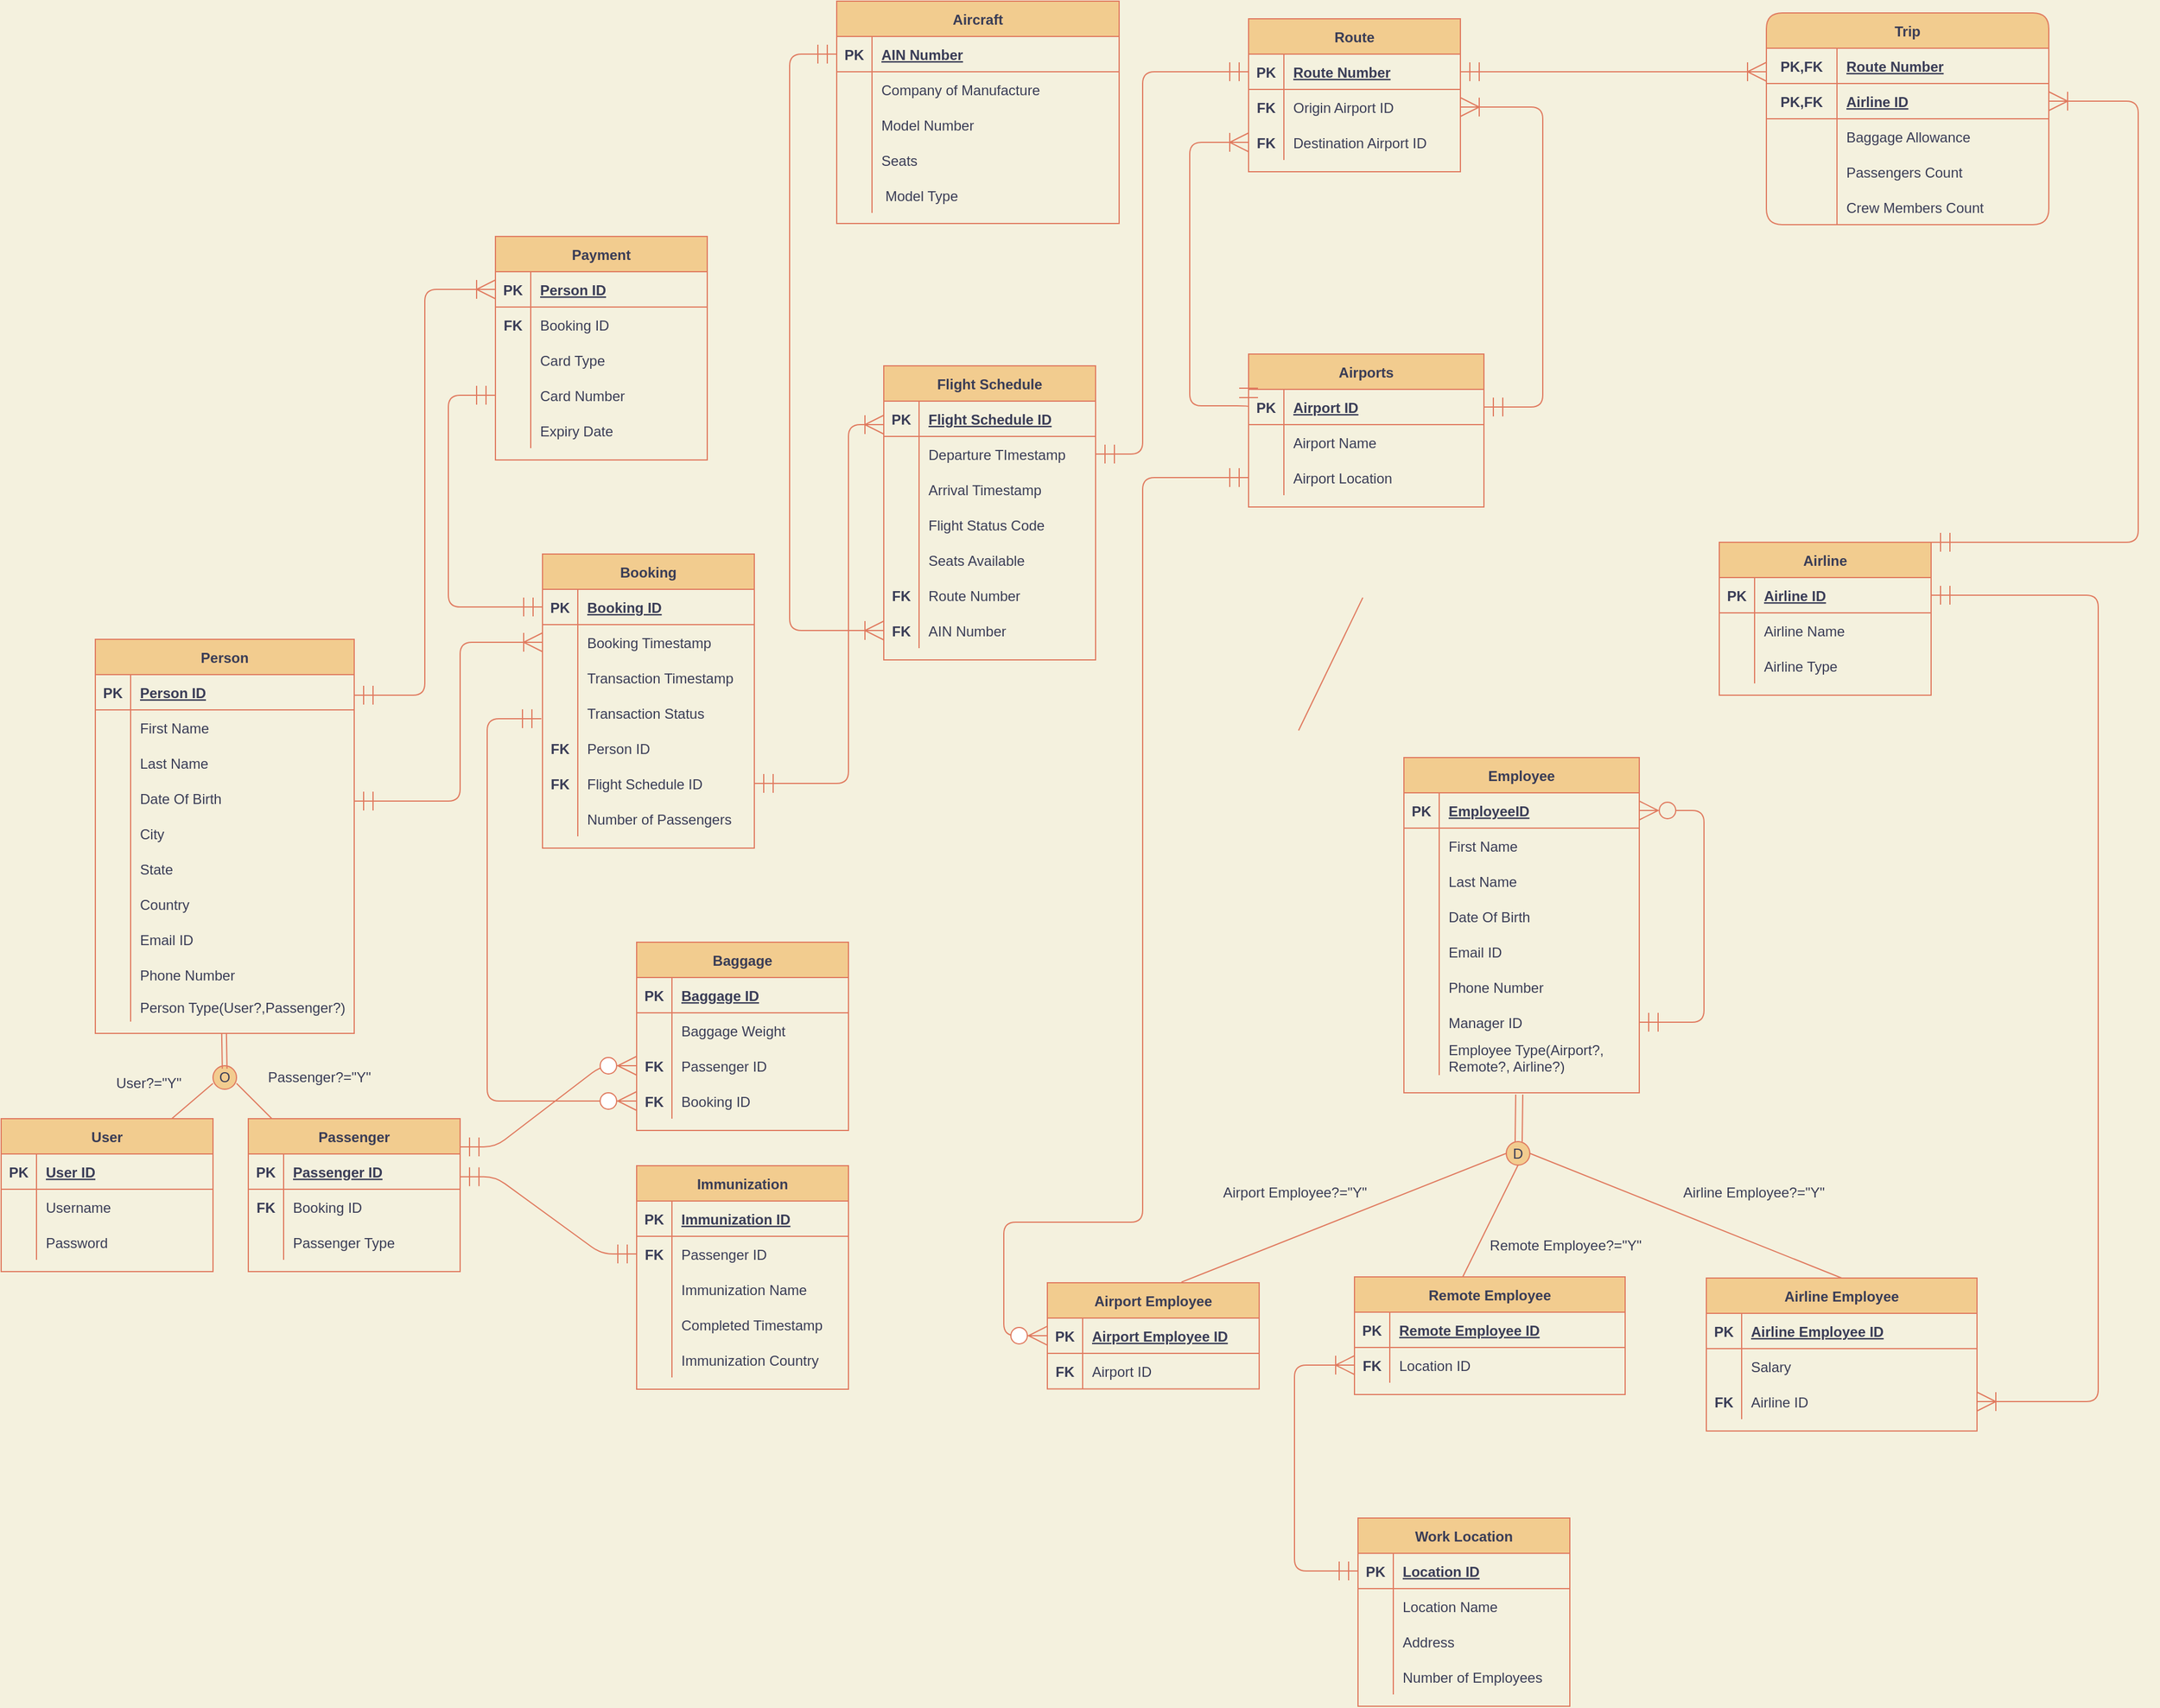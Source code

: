 <mxfile version="15.4.0" type="device" pages="2"><diagram id="9wC2lmA2a76Z5drDLfk9" name="Page-1"><mxGraphModel dx="2501" dy="1967" grid="0" gridSize="10" guides="1" tooltips="1" connect="1" arrows="1" fold="1" page="1" pageScale="1" pageWidth="850" pageHeight="1100" background="#F4F1DE" math="0" shadow="0"><root><mxCell id="0"/><mxCell id="1" parent="0"/><mxCell id="v-UNnJYHoY-ikKKJZrVH-1" value="Person" style="shape=table;startSize=30;container=1;collapsible=1;childLayout=tableLayout;fixedRows=1;rowLines=0;fontStyle=1;align=center;resizeLast=1;hachureGap=4;pointerEvents=0;fillColor=#F2CC8F;strokeColor=#E07A5F;fontColor=#393C56;" parent="1" vertex="1"><mxGeometry x="-290" y="32.5" width="220" height="335" as="geometry"/></mxCell><mxCell id="v-UNnJYHoY-ikKKJZrVH-2" value="" style="shape=partialRectangle;collapsible=0;dropTarget=0;pointerEvents=0;fillColor=none;top=0;left=0;bottom=1;right=0;points=[[0,0.5],[1,0.5]];portConstraint=eastwest;strokeColor=#E07A5F;fontColor=#393C56;" parent="v-UNnJYHoY-ikKKJZrVH-1" vertex="1"><mxGeometry y="30" width="220" height="30" as="geometry"/></mxCell><mxCell id="v-UNnJYHoY-ikKKJZrVH-3" value="PK" style="shape=partialRectangle;connectable=0;fillColor=none;top=0;left=0;bottom=0;right=0;fontStyle=1;overflow=hidden;strokeColor=#E07A5F;fontColor=#393C56;" parent="v-UNnJYHoY-ikKKJZrVH-2" vertex="1"><mxGeometry width="30" height="30" as="geometry"><mxRectangle width="30" height="30" as="alternateBounds"/></mxGeometry></mxCell><mxCell id="v-UNnJYHoY-ikKKJZrVH-4" value="Person ID" style="shape=partialRectangle;connectable=0;fillColor=none;top=0;left=0;bottom=0;right=0;align=left;spacingLeft=6;fontStyle=5;overflow=hidden;strokeColor=#E07A5F;fontColor=#393C56;" parent="v-UNnJYHoY-ikKKJZrVH-2" vertex="1"><mxGeometry x="30" width="190" height="30" as="geometry"><mxRectangle width="190" height="30" as="alternateBounds"/></mxGeometry></mxCell><mxCell id="v-UNnJYHoY-ikKKJZrVH-5" value="" style="shape=partialRectangle;collapsible=0;dropTarget=0;pointerEvents=0;fillColor=none;top=0;left=0;bottom=0;right=0;points=[[0,0.5],[1,0.5]];portConstraint=eastwest;strokeColor=#E07A5F;fontColor=#393C56;" parent="v-UNnJYHoY-ikKKJZrVH-1" vertex="1"><mxGeometry y="60" width="220" height="30" as="geometry"/></mxCell><mxCell id="v-UNnJYHoY-ikKKJZrVH-6" value="" style="shape=partialRectangle;connectable=0;fillColor=none;top=0;left=0;bottom=0;right=0;editable=1;overflow=hidden;strokeColor=#E07A5F;fontColor=#393C56;" parent="v-UNnJYHoY-ikKKJZrVH-5" vertex="1"><mxGeometry width="30" height="30" as="geometry"><mxRectangle width="30" height="30" as="alternateBounds"/></mxGeometry></mxCell><mxCell id="v-UNnJYHoY-ikKKJZrVH-7" value="First Name" style="shape=partialRectangle;connectable=0;fillColor=none;top=0;left=0;bottom=0;right=0;align=left;spacingLeft=6;overflow=hidden;strokeColor=#E07A5F;fontColor=#393C56;" parent="v-UNnJYHoY-ikKKJZrVH-5" vertex="1"><mxGeometry x="30" width="190" height="30" as="geometry"><mxRectangle width="190" height="30" as="alternateBounds"/></mxGeometry></mxCell><mxCell id="v-UNnJYHoY-ikKKJZrVH-8" value="" style="shape=partialRectangle;collapsible=0;dropTarget=0;pointerEvents=0;fillColor=none;top=0;left=0;bottom=0;right=0;points=[[0,0.5],[1,0.5]];portConstraint=eastwest;strokeColor=#E07A5F;fontColor=#393C56;" parent="v-UNnJYHoY-ikKKJZrVH-1" vertex="1"><mxGeometry y="90" width="220" height="30" as="geometry"/></mxCell><mxCell id="v-UNnJYHoY-ikKKJZrVH-9" value="" style="shape=partialRectangle;connectable=0;fillColor=none;top=0;left=0;bottom=0;right=0;editable=1;overflow=hidden;strokeColor=#E07A5F;fontColor=#393C56;" parent="v-UNnJYHoY-ikKKJZrVH-8" vertex="1"><mxGeometry width="30" height="30" as="geometry"><mxRectangle width="30" height="30" as="alternateBounds"/></mxGeometry></mxCell><mxCell id="v-UNnJYHoY-ikKKJZrVH-10" value="Last Name" style="shape=partialRectangle;connectable=0;fillColor=none;top=0;left=0;bottom=0;right=0;align=left;spacingLeft=6;overflow=hidden;strokeColor=#E07A5F;fontColor=#393C56;" parent="v-UNnJYHoY-ikKKJZrVH-8" vertex="1"><mxGeometry x="30" width="190" height="30" as="geometry"><mxRectangle width="190" height="30" as="alternateBounds"/></mxGeometry></mxCell><mxCell id="v-UNnJYHoY-ikKKJZrVH-11" value="" style="shape=partialRectangle;collapsible=0;dropTarget=0;pointerEvents=0;fillColor=none;top=0;left=0;bottom=0;right=0;points=[[0,0.5],[1,0.5]];portConstraint=eastwest;strokeColor=#E07A5F;fontColor=#393C56;" parent="v-UNnJYHoY-ikKKJZrVH-1" vertex="1"><mxGeometry y="120" width="220" height="30" as="geometry"/></mxCell><mxCell id="v-UNnJYHoY-ikKKJZrVH-12" value="" style="shape=partialRectangle;connectable=0;fillColor=none;top=0;left=0;bottom=0;right=0;editable=1;overflow=hidden;strokeColor=#E07A5F;fontColor=#393C56;" parent="v-UNnJYHoY-ikKKJZrVH-11" vertex="1"><mxGeometry width="30" height="30" as="geometry"><mxRectangle width="30" height="30" as="alternateBounds"/></mxGeometry></mxCell><mxCell id="v-UNnJYHoY-ikKKJZrVH-13" value="Date Of Birth" style="shape=partialRectangle;connectable=0;fillColor=none;top=0;left=0;bottom=0;right=0;align=left;spacingLeft=6;overflow=hidden;strokeColor=#E07A5F;fontColor=#393C56;" parent="v-UNnJYHoY-ikKKJZrVH-11" vertex="1"><mxGeometry x="30" width="190" height="30" as="geometry"><mxRectangle width="190" height="30" as="alternateBounds"/></mxGeometry></mxCell><mxCell id="v-UNnJYHoY-ikKKJZrVH-236" value="" style="shape=partialRectangle;collapsible=0;dropTarget=0;pointerEvents=0;fillColor=none;top=0;left=0;bottom=0;right=0;points=[[0,0.5],[1,0.5]];portConstraint=eastwest;strokeColor=#E07A5F;fontColor=#393C56;" parent="v-UNnJYHoY-ikKKJZrVH-1" vertex="1"><mxGeometry y="150" width="220" height="30" as="geometry"/></mxCell><mxCell id="v-UNnJYHoY-ikKKJZrVH-237" value="" style="shape=partialRectangle;connectable=0;fillColor=none;top=0;left=0;bottom=0;right=0;editable=1;overflow=hidden;strokeColor=#E07A5F;fontColor=#393C56;" parent="v-UNnJYHoY-ikKKJZrVH-236" vertex="1"><mxGeometry width="30" height="30" as="geometry"><mxRectangle width="30" height="30" as="alternateBounds"/></mxGeometry></mxCell><mxCell id="v-UNnJYHoY-ikKKJZrVH-238" value="City" style="shape=partialRectangle;connectable=0;fillColor=none;top=0;left=0;bottom=0;right=0;align=left;spacingLeft=6;overflow=hidden;strokeColor=#E07A5F;fontColor=#393C56;" parent="v-UNnJYHoY-ikKKJZrVH-236" vertex="1"><mxGeometry x="30" width="190" height="30" as="geometry"><mxRectangle width="190" height="30" as="alternateBounds"/></mxGeometry></mxCell><mxCell id="v-UNnJYHoY-ikKKJZrVH-239" value="" style="shape=partialRectangle;collapsible=0;dropTarget=0;pointerEvents=0;fillColor=none;top=0;left=0;bottom=0;right=0;points=[[0,0.5],[1,0.5]];portConstraint=eastwest;strokeColor=#E07A5F;fontColor=#393C56;" parent="v-UNnJYHoY-ikKKJZrVH-1" vertex="1"><mxGeometry y="180" width="220" height="30" as="geometry"/></mxCell><mxCell id="v-UNnJYHoY-ikKKJZrVH-240" value="" style="shape=partialRectangle;connectable=0;fillColor=none;top=0;left=0;bottom=0;right=0;editable=1;overflow=hidden;strokeColor=#E07A5F;fontColor=#393C56;" parent="v-UNnJYHoY-ikKKJZrVH-239" vertex="1"><mxGeometry width="30" height="30" as="geometry"><mxRectangle width="30" height="30" as="alternateBounds"/></mxGeometry></mxCell><mxCell id="v-UNnJYHoY-ikKKJZrVH-241" value="State" style="shape=partialRectangle;connectable=0;fillColor=none;top=0;left=0;bottom=0;right=0;align=left;spacingLeft=6;overflow=hidden;strokeColor=#E07A5F;fontColor=#393C56;" parent="v-UNnJYHoY-ikKKJZrVH-239" vertex="1"><mxGeometry x="30" width="190" height="30" as="geometry"><mxRectangle width="190" height="30" as="alternateBounds"/></mxGeometry></mxCell><mxCell id="v-UNnJYHoY-ikKKJZrVH-242" value="" style="shape=partialRectangle;collapsible=0;dropTarget=0;pointerEvents=0;fillColor=none;top=0;left=0;bottom=0;right=0;points=[[0,0.5],[1,0.5]];portConstraint=eastwest;strokeColor=#E07A5F;fontColor=#393C56;" parent="v-UNnJYHoY-ikKKJZrVH-1" vertex="1"><mxGeometry y="210" width="220" height="30" as="geometry"/></mxCell><mxCell id="v-UNnJYHoY-ikKKJZrVH-243" value="" style="shape=partialRectangle;connectable=0;fillColor=none;top=0;left=0;bottom=0;right=0;editable=1;overflow=hidden;strokeColor=#E07A5F;fontColor=#393C56;" parent="v-UNnJYHoY-ikKKJZrVH-242" vertex="1"><mxGeometry width="30" height="30" as="geometry"><mxRectangle width="30" height="30" as="alternateBounds"/></mxGeometry></mxCell><mxCell id="v-UNnJYHoY-ikKKJZrVH-244" value="Country" style="shape=partialRectangle;connectable=0;fillColor=none;top=0;left=0;bottom=0;right=0;align=left;spacingLeft=6;overflow=hidden;strokeColor=#E07A5F;fontColor=#393C56;" parent="v-UNnJYHoY-ikKKJZrVH-242" vertex="1"><mxGeometry x="30" width="190" height="30" as="geometry"><mxRectangle width="190" height="30" as="alternateBounds"/></mxGeometry></mxCell><mxCell id="v-UNnJYHoY-ikKKJZrVH-245" value="" style="shape=partialRectangle;collapsible=0;dropTarget=0;pointerEvents=0;fillColor=none;top=0;left=0;bottom=0;right=0;points=[[0,0.5],[1,0.5]];portConstraint=eastwest;strokeColor=#E07A5F;fontColor=#393C56;" parent="v-UNnJYHoY-ikKKJZrVH-1" vertex="1"><mxGeometry y="240" width="220" height="30" as="geometry"/></mxCell><mxCell id="v-UNnJYHoY-ikKKJZrVH-246" value="" style="shape=partialRectangle;connectable=0;fillColor=none;top=0;left=0;bottom=0;right=0;editable=1;overflow=hidden;strokeColor=#E07A5F;fontColor=#393C56;" parent="v-UNnJYHoY-ikKKJZrVH-245" vertex="1"><mxGeometry width="30" height="30" as="geometry"><mxRectangle width="30" height="30" as="alternateBounds"/></mxGeometry></mxCell><mxCell id="v-UNnJYHoY-ikKKJZrVH-247" value="Email ID" style="shape=partialRectangle;connectable=0;fillColor=none;top=0;left=0;bottom=0;right=0;align=left;spacingLeft=6;overflow=hidden;strokeColor=#E07A5F;fontColor=#393C56;" parent="v-UNnJYHoY-ikKKJZrVH-245" vertex="1"><mxGeometry x="30" width="190" height="30" as="geometry"><mxRectangle width="190" height="30" as="alternateBounds"/></mxGeometry></mxCell><mxCell id="v-UNnJYHoY-ikKKJZrVH-248" value="" style="shape=partialRectangle;collapsible=0;dropTarget=0;pointerEvents=0;fillColor=none;top=0;left=0;bottom=0;right=0;points=[[0,0.5],[1,0.5]];portConstraint=eastwest;strokeColor=#E07A5F;fontColor=#393C56;" parent="v-UNnJYHoY-ikKKJZrVH-1" vertex="1"><mxGeometry y="270" width="220" height="30" as="geometry"/></mxCell><mxCell id="v-UNnJYHoY-ikKKJZrVH-249" value="" style="shape=partialRectangle;connectable=0;fillColor=none;top=0;left=0;bottom=0;right=0;editable=1;overflow=hidden;strokeColor=#E07A5F;fontColor=#393C56;" parent="v-UNnJYHoY-ikKKJZrVH-248" vertex="1"><mxGeometry width="30" height="30" as="geometry"><mxRectangle width="30" height="30" as="alternateBounds"/></mxGeometry></mxCell><mxCell id="v-UNnJYHoY-ikKKJZrVH-250" value="Phone Number" style="shape=partialRectangle;connectable=0;fillColor=none;top=0;left=0;bottom=0;right=0;align=left;spacingLeft=6;overflow=hidden;strokeColor=#E07A5F;fontColor=#393C56;" parent="v-UNnJYHoY-ikKKJZrVH-248" vertex="1"><mxGeometry x="30" width="190" height="30" as="geometry"><mxRectangle width="190" height="30" as="alternateBounds"/></mxGeometry></mxCell><mxCell id="v-UNnJYHoY-ikKKJZrVH-251" value="" style="shape=partialRectangle;collapsible=0;dropTarget=0;pointerEvents=0;fillColor=none;top=0;left=0;bottom=0;right=0;points=[[0,0.5],[1,0.5]];portConstraint=eastwest;strokeColor=#E07A5F;fontColor=#393C56;" parent="v-UNnJYHoY-ikKKJZrVH-1" vertex="1"><mxGeometry y="300" width="220" height="25" as="geometry"/></mxCell><mxCell id="v-UNnJYHoY-ikKKJZrVH-252" value="" style="shape=partialRectangle;connectable=0;fillColor=none;top=0;left=0;bottom=0;right=0;editable=1;overflow=hidden;strokeColor=#E07A5F;fontColor=#393C56;" parent="v-UNnJYHoY-ikKKJZrVH-251" vertex="1"><mxGeometry width="30" height="25" as="geometry"><mxRectangle width="30" height="25" as="alternateBounds"/></mxGeometry></mxCell><mxCell id="v-UNnJYHoY-ikKKJZrVH-253" value="Person Type(User?,Passenger?)" style="shape=partialRectangle;connectable=0;fillColor=none;top=0;left=0;bottom=0;right=0;align=left;spacingLeft=6;overflow=hidden;strokeColor=#E07A5F;fontColor=#393C56;" parent="v-UNnJYHoY-ikKKJZrVH-251" vertex="1"><mxGeometry x="30" width="190" height="25" as="geometry"><mxRectangle width="190" height="25" as="alternateBounds"/></mxGeometry></mxCell><mxCell id="v-UNnJYHoY-ikKKJZrVH-23" value="O" style="ellipse;whiteSpace=wrap;html=1;aspect=fixed;hachureGap=4;pointerEvents=0;fillColor=#F2CC8F;strokeColor=#E07A5F;fontColor=#393C56;" parent="1" vertex="1"><mxGeometry x="-190" y="395" width="20" height="20" as="geometry"/></mxCell><mxCell id="v-UNnJYHoY-ikKKJZrVH-24" value="" style="shape=link;html=1;rounded=0;endArrow=open;startSize=14;endSize=14;sourcePerimeterSpacing=8;targetPerimeterSpacing=8;labelBackgroundColor=#F4F1DE;strokeColor=#E07A5F;fontColor=#393C56;" parent="1" edge="1"><mxGeometry relative="1" as="geometry"><mxPoint x="-180.59" y="367.5" as="sourcePoint"/><mxPoint x="-180.09" y="397.5" as="targetPoint"/></mxGeometry></mxCell><mxCell id="v-UNnJYHoY-ikKKJZrVH-25" value="" style="resizable=0;html=1;align=left;verticalAlign=bottom;fillColor=#F2CC8F;strokeColor=#E07A5F;fontColor=#393C56;" parent="v-UNnJYHoY-ikKKJZrVH-24" connectable="0" vertex="1"><mxGeometry x="-1" relative="1" as="geometry"/></mxCell><mxCell id="v-UNnJYHoY-ikKKJZrVH-26" value="" style="resizable=0;html=1;align=right;verticalAlign=bottom;fillColor=#F2CC8F;strokeColor=#E07A5F;fontColor=#393C56;" parent="v-UNnJYHoY-ikKKJZrVH-24" connectable="0" vertex="1"><mxGeometry x="1" relative="1" as="geometry"/></mxCell><mxCell id="v-UNnJYHoY-ikKKJZrVH-30" value="" style="endArrow=none;html=1;startSize=14;endSize=14;sourcePerimeterSpacing=8;targetPerimeterSpacing=8;labelBackgroundColor=#F4F1DE;strokeColor=#E07A5F;fontColor=#393C56;" parent="1" edge="1"><mxGeometry width="50" height="50" relative="1" as="geometry"><mxPoint x="-170" y="410" as="sourcePoint"/><mxPoint x="-140" y="440" as="targetPoint"/></mxGeometry></mxCell><mxCell id="v-UNnJYHoY-ikKKJZrVH-31" value="" style="endArrow=none;html=1;startSize=14;endSize=14;sourcePerimeterSpacing=8;targetPerimeterSpacing=8;labelBackgroundColor=#F4F1DE;strokeColor=#E07A5F;fontColor=#393C56;" parent="1" edge="1"><mxGeometry width="50" height="50" relative="1" as="geometry"><mxPoint x="-225" y="440" as="sourcePoint"/><mxPoint x="-190" y="410" as="targetPoint"/></mxGeometry></mxCell><mxCell id="v-UNnJYHoY-ikKKJZrVH-32" value="User" style="shape=table;startSize=30;container=1;collapsible=1;childLayout=tableLayout;fixedRows=1;rowLines=0;fontStyle=1;align=center;resizeLast=1;hachureGap=4;pointerEvents=0;fillColor=#F2CC8F;strokeColor=#E07A5F;fontColor=#393C56;" parent="1" vertex="1"><mxGeometry x="-370" y="440" width="180" height="130" as="geometry"/></mxCell><mxCell id="v-UNnJYHoY-ikKKJZrVH-33" value="" style="shape=partialRectangle;collapsible=0;dropTarget=0;pointerEvents=0;fillColor=none;top=0;left=0;bottom=1;right=0;points=[[0,0.5],[1,0.5]];portConstraint=eastwest;strokeColor=#E07A5F;fontColor=#393C56;" parent="v-UNnJYHoY-ikKKJZrVH-32" vertex="1"><mxGeometry y="30" width="180" height="30" as="geometry"/></mxCell><mxCell id="v-UNnJYHoY-ikKKJZrVH-34" value="PK" style="shape=partialRectangle;connectable=0;fillColor=none;top=0;left=0;bottom=0;right=0;fontStyle=1;overflow=hidden;strokeColor=#E07A5F;fontColor=#393C56;" parent="v-UNnJYHoY-ikKKJZrVH-33" vertex="1"><mxGeometry width="30" height="30" as="geometry"><mxRectangle width="30" height="30" as="alternateBounds"/></mxGeometry></mxCell><mxCell id="v-UNnJYHoY-ikKKJZrVH-35" value="User ID" style="shape=partialRectangle;connectable=0;fillColor=none;top=0;left=0;bottom=0;right=0;align=left;spacingLeft=6;fontStyle=5;overflow=hidden;strokeColor=#E07A5F;fontColor=#393C56;" parent="v-UNnJYHoY-ikKKJZrVH-33" vertex="1"><mxGeometry x="30" width="150" height="30" as="geometry"><mxRectangle width="150" height="30" as="alternateBounds"/></mxGeometry></mxCell><mxCell id="v-UNnJYHoY-ikKKJZrVH-36" value="" style="shape=partialRectangle;collapsible=0;dropTarget=0;pointerEvents=0;fillColor=none;top=0;left=0;bottom=0;right=0;points=[[0,0.5],[1,0.5]];portConstraint=eastwest;strokeColor=#E07A5F;fontColor=#393C56;" parent="v-UNnJYHoY-ikKKJZrVH-32" vertex="1"><mxGeometry y="60" width="180" height="30" as="geometry"/></mxCell><mxCell id="v-UNnJYHoY-ikKKJZrVH-37" value="" style="shape=partialRectangle;connectable=0;fillColor=none;top=0;left=0;bottom=0;right=0;editable=1;overflow=hidden;fontStyle=1;strokeColor=#E07A5F;fontColor=#393C56;" parent="v-UNnJYHoY-ikKKJZrVH-36" vertex="1"><mxGeometry width="30" height="30" as="geometry"><mxRectangle width="30" height="30" as="alternateBounds"/></mxGeometry></mxCell><mxCell id="v-UNnJYHoY-ikKKJZrVH-38" value="Username" style="shape=partialRectangle;connectable=0;fillColor=none;top=0;left=0;bottom=0;right=0;align=left;spacingLeft=6;overflow=hidden;strokeColor=#E07A5F;fontColor=#393C56;" parent="v-UNnJYHoY-ikKKJZrVH-36" vertex="1"><mxGeometry x="30" width="150" height="30" as="geometry"><mxRectangle width="150" height="30" as="alternateBounds"/></mxGeometry></mxCell><mxCell id="v-UNnJYHoY-ikKKJZrVH-39" value="" style="shape=partialRectangle;collapsible=0;dropTarget=0;pointerEvents=0;fillColor=none;top=0;left=0;bottom=0;right=0;points=[[0,0.5],[1,0.5]];portConstraint=eastwest;strokeColor=#E07A5F;fontColor=#393C56;" parent="v-UNnJYHoY-ikKKJZrVH-32" vertex="1"><mxGeometry y="90" width="180" height="30" as="geometry"/></mxCell><mxCell id="v-UNnJYHoY-ikKKJZrVH-40" value="" style="shape=partialRectangle;connectable=0;fillColor=none;top=0;left=0;bottom=0;right=0;editable=1;overflow=hidden;strokeColor=#E07A5F;fontColor=#393C56;" parent="v-UNnJYHoY-ikKKJZrVH-39" vertex="1"><mxGeometry width="30" height="30" as="geometry"><mxRectangle width="30" height="30" as="alternateBounds"/></mxGeometry></mxCell><mxCell id="v-UNnJYHoY-ikKKJZrVH-41" value="Password" style="shape=partialRectangle;connectable=0;fillColor=none;top=0;left=0;bottom=0;right=0;align=left;spacingLeft=6;overflow=hidden;strokeColor=#E07A5F;fontColor=#393C56;" parent="v-UNnJYHoY-ikKKJZrVH-39" vertex="1"><mxGeometry x="30" width="150" height="30" as="geometry"><mxRectangle width="150" height="30" as="alternateBounds"/></mxGeometry></mxCell><mxCell id="v-UNnJYHoY-ikKKJZrVH-45" value="Passenger" style="shape=table;startSize=30;container=1;collapsible=1;childLayout=tableLayout;fixedRows=1;rowLines=0;fontStyle=1;align=center;resizeLast=1;hachureGap=4;pointerEvents=0;fillColor=#F2CC8F;strokeColor=#E07A5F;fontColor=#393C56;" parent="1" vertex="1"><mxGeometry x="-160" y="440" width="180" height="130" as="geometry"/></mxCell><mxCell id="v-UNnJYHoY-ikKKJZrVH-46" value="" style="shape=partialRectangle;collapsible=0;dropTarget=0;pointerEvents=0;fillColor=none;top=0;left=0;bottom=1;right=0;points=[[0,0.5],[1,0.5]];portConstraint=eastwest;strokeColor=#E07A5F;fontColor=#393C56;" parent="v-UNnJYHoY-ikKKJZrVH-45" vertex="1"><mxGeometry y="30" width="180" height="30" as="geometry"/></mxCell><mxCell id="v-UNnJYHoY-ikKKJZrVH-47" value="PK" style="shape=partialRectangle;connectable=0;fillColor=none;top=0;left=0;bottom=0;right=0;fontStyle=1;overflow=hidden;strokeColor=#E07A5F;fontColor=#393C56;" parent="v-UNnJYHoY-ikKKJZrVH-46" vertex="1"><mxGeometry width="30" height="30" as="geometry"><mxRectangle width="30" height="30" as="alternateBounds"/></mxGeometry></mxCell><mxCell id="v-UNnJYHoY-ikKKJZrVH-48" value="Passenger ID" style="shape=partialRectangle;connectable=0;fillColor=none;top=0;left=0;bottom=0;right=0;align=left;spacingLeft=6;fontStyle=5;overflow=hidden;strokeColor=#E07A5F;fontColor=#393C56;" parent="v-UNnJYHoY-ikKKJZrVH-46" vertex="1"><mxGeometry x="30" width="150" height="30" as="geometry"><mxRectangle width="150" height="30" as="alternateBounds"/></mxGeometry></mxCell><mxCell id="v-UNnJYHoY-ikKKJZrVH-49" value="" style="shape=partialRectangle;collapsible=0;dropTarget=0;pointerEvents=0;fillColor=none;top=0;left=0;bottom=0;right=0;points=[[0,0.5],[1,0.5]];portConstraint=eastwest;strokeColor=#E07A5F;fontColor=#393C56;" parent="v-UNnJYHoY-ikKKJZrVH-45" vertex="1"><mxGeometry y="60" width="180" height="30" as="geometry"/></mxCell><mxCell id="v-UNnJYHoY-ikKKJZrVH-50" value="FK" style="shape=partialRectangle;connectable=0;fillColor=none;top=0;left=0;bottom=0;right=0;editable=1;overflow=hidden;fontStyle=1;strokeColor=#E07A5F;fontColor=#393C56;" parent="v-UNnJYHoY-ikKKJZrVH-49" vertex="1"><mxGeometry width="30" height="30" as="geometry"><mxRectangle width="30" height="30" as="alternateBounds"/></mxGeometry></mxCell><mxCell id="v-UNnJYHoY-ikKKJZrVH-51" value="Booking ID" style="shape=partialRectangle;connectable=0;fillColor=none;top=0;left=0;bottom=0;right=0;align=left;spacingLeft=6;overflow=hidden;strokeColor=#E07A5F;fontColor=#393C56;" parent="v-UNnJYHoY-ikKKJZrVH-49" vertex="1"><mxGeometry x="30" width="150" height="30" as="geometry"><mxRectangle width="150" height="30" as="alternateBounds"/></mxGeometry></mxCell><mxCell id="v-UNnJYHoY-ikKKJZrVH-52" value="" style="shape=partialRectangle;collapsible=0;dropTarget=0;pointerEvents=0;fillColor=none;top=0;left=0;bottom=0;right=0;points=[[0,0.5],[1,0.5]];portConstraint=eastwest;strokeColor=#E07A5F;fontColor=#393C56;" parent="v-UNnJYHoY-ikKKJZrVH-45" vertex="1"><mxGeometry y="90" width="180" height="30" as="geometry"/></mxCell><mxCell id="v-UNnJYHoY-ikKKJZrVH-53" value="" style="shape=partialRectangle;connectable=0;fillColor=none;top=0;left=0;bottom=0;right=0;editable=1;overflow=hidden;fontStyle=1;strokeColor=#E07A5F;fontColor=#393C56;" parent="v-UNnJYHoY-ikKKJZrVH-52" vertex="1"><mxGeometry width="30" height="30" as="geometry"><mxRectangle width="30" height="30" as="alternateBounds"/></mxGeometry></mxCell><mxCell id="v-UNnJYHoY-ikKKJZrVH-54" value="Passenger Type" style="shape=partialRectangle;connectable=0;fillColor=none;top=0;left=0;bottom=0;right=0;align=left;spacingLeft=6;overflow=hidden;strokeColor=#E07A5F;fontColor=#393C56;" parent="v-UNnJYHoY-ikKKJZrVH-52" vertex="1"><mxGeometry x="30" width="150" height="30" as="geometry"><mxRectangle width="150" height="30" as="alternateBounds"/></mxGeometry></mxCell><mxCell id="v-UNnJYHoY-ikKKJZrVH-59" value="User?=&quot;Y&quot;" style="text;html=1;align=center;verticalAlign=middle;resizable=0;points=[];autosize=1;strokeColor=none;fillColor=none;fontColor=#393C56;" parent="1" vertex="1"><mxGeometry x="-280" y="400" width="70" height="20" as="geometry"/></mxCell><mxCell id="v-UNnJYHoY-ikKKJZrVH-60" value="Passenger?=&quot;Y&quot;" style="text;html=1;align=center;verticalAlign=middle;resizable=0;points=[];autosize=1;strokeColor=none;fillColor=none;fontColor=#393C56;" parent="1" vertex="1"><mxGeometry x="-150" y="395" width="100" height="20" as="geometry"/></mxCell><mxCell id="v-UNnJYHoY-ikKKJZrVH-61" value="Employee" style="shape=table;startSize=30;container=1;collapsible=1;childLayout=tableLayout;fixedRows=1;rowLines=0;fontStyle=1;align=center;resizeLast=1;hachureGap=4;pointerEvents=0;fillColor=#F2CC8F;strokeColor=#E07A5F;fontColor=#393C56;" parent="1" vertex="1"><mxGeometry x="822" y="133" width="200" height="285" as="geometry"/></mxCell><mxCell id="v-UNnJYHoY-ikKKJZrVH-62" value="" style="shape=partialRectangle;collapsible=0;dropTarget=0;pointerEvents=0;fillColor=none;top=0;left=0;bottom=1;right=0;points=[[0,0.5],[1,0.5]];portConstraint=eastwest;strokeColor=#E07A5F;fontColor=#393C56;" parent="v-UNnJYHoY-ikKKJZrVH-61" vertex="1"><mxGeometry y="30" width="200" height="30" as="geometry"/></mxCell><mxCell id="v-UNnJYHoY-ikKKJZrVH-63" value="PK" style="shape=partialRectangle;connectable=0;fillColor=none;top=0;left=0;bottom=0;right=0;fontStyle=1;overflow=hidden;strokeColor=#E07A5F;fontColor=#393C56;" parent="v-UNnJYHoY-ikKKJZrVH-62" vertex="1"><mxGeometry width="30" height="30" as="geometry"><mxRectangle width="30" height="30" as="alternateBounds"/></mxGeometry></mxCell><mxCell id="v-UNnJYHoY-ikKKJZrVH-64" value="EmployeeID" style="shape=partialRectangle;connectable=0;fillColor=none;top=0;left=0;bottom=0;right=0;align=left;spacingLeft=6;fontStyle=5;overflow=hidden;strokeColor=#E07A5F;fontColor=#393C56;" parent="v-UNnJYHoY-ikKKJZrVH-62" vertex="1"><mxGeometry x="30" width="170" height="30" as="geometry"><mxRectangle width="170" height="30" as="alternateBounds"/></mxGeometry></mxCell><mxCell id="v-UNnJYHoY-ikKKJZrVH-65" value="" style="shape=partialRectangle;collapsible=0;dropTarget=0;pointerEvents=0;fillColor=none;top=0;left=0;bottom=0;right=0;points=[[0,0.5],[1,0.5]];portConstraint=eastwest;strokeColor=#E07A5F;fontColor=#393C56;" parent="v-UNnJYHoY-ikKKJZrVH-61" vertex="1"><mxGeometry y="60" width="200" height="30" as="geometry"/></mxCell><mxCell id="v-UNnJYHoY-ikKKJZrVH-66" value="" style="shape=partialRectangle;connectable=0;fillColor=none;top=0;left=0;bottom=0;right=0;editable=1;overflow=hidden;strokeColor=#E07A5F;fontColor=#393C56;" parent="v-UNnJYHoY-ikKKJZrVH-65" vertex="1"><mxGeometry width="30" height="30" as="geometry"><mxRectangle width="30" height="30" as="alternateBounds"/></mxGeometry></mxCell><mxCell id="v-UNnJYHoY-ikKKJZrVH-67" value="First Name" style="shape=partialRectangle;connectable=0;fillColor=none;top=0;left=0;bottom=0;right=0;align=left;spacingLeft=6;overflow=hidden;strokeColor=#E07A5F;fontColor=#393C56;" parent="v-UNnJYHoY-ikKKJZrVH-65" vertex="1"><mxGeometry x="30" width="170" height="30" as="geometry"><mxRectangle width="170" height="30" as="alternateBounds"/></mxGeometry></mxCell><mxCell id="v-UNnJYHoY-ikKKJZrVH-68" value="" style="shape=partialRectangle;collapsible=0;dropTarget=0;pointerEvents=0;fillColor=none;top=0;left=0;bottom=0;right=0;points=[[0,0.5],[1,0.5]];portConstraint=eastwest;strokeColor=#E07A5F;fontColor=#393C56;" parent="v-UNnJYHoY-ikKKJZrVH-61" vertex="1"><mxGeometry y="90" width="200" height="30" as="geometry"/></mxCell><mxCell id="v-UNnJYHoY-ikKKJZrVH-69" value="" style="shape=partialRectangle;connectable=0;fillColor=none;top=0;left=0;bottom=0;right=0;editable=1;overflow=hidden;strokeColor=#E07A5F;fontColor=#393C56;" parent="v-UNnJYHoY-ikKKJZrVH-68" vertex="1"><mxGeometry width="30" height="30" as="geometry"><mxRectangle width="30" height="30" as="alternateBounds"/></mxGeometry></mxCell><mxCell id="v-UNnJYHoY-ikKKJZrVH-70" value="Last Name" style="shape=partialRectangle;connectable=0;fillColor=none;top=0;left=0;bottom=0;right=0;align=left;spacingLeft=6;overflow=hidden;strokeColor=#E07A5F;fontColor=#393C56;" parent="v-UNnJYHoY-ikKKJZrVH-68" vertex="1"><mxGeometry x="30" width="170" height="30" as="geometry"><mxRectangle width="170" height="30" as="alternateBounds"/></mxGeometry></mxCell><mxCell id="v-UNnJYHoY-ikKKJZrVH-71" value="" style="shape=partialRectangle;collapsible=0;dropTarget=0;pointerEvents=0;fillColor=none;top=0;left=0;bottom=0;right=0;points=[[0,0.5],[1,0.5]];portConstraint=eastwest;strokeColor=#E07A5F;fontColor=#393C56;" parent="v-UNnJYHoY-ikKKJZrVH-61" vertex="1"><mxGeometry y="120" width="200" height="30" as="geometry"/></mxCell><mxCell id="v-UNnJYHoY-ikKKJZrVH-72" value="" style="shape=partialRectangle;connectable=0;fillColor=none;top=0;left=0;bottom=0;right=0;editable=1;overflow=hidden;strokeColor=#E07A5F;fontColor=#393C56;" parent="v-UNnJYHoY-ikKKJZrVH-71" vertex="1"><mxGeometry width="30" height="30" as="geometry"><mxRectangle width="30" height="30" as="alternateBounds"/></mxGeometry></mxCell><mxCell id="v-UNnJYHoY-ikKKJZrVH-73" value="Date Of Birth" style="shape=partialRectangle;connectable=0;fillColor=none;top=0;left=0;bottom=0;right=0;align=left;spacingLeft=6;overflow=hidden;strokeColor=#E07A5F;fontColor=#393C56;" parent="v-UNnJYHoY-ikKKJZrVH-71" vertex="1"><mxGeometry x="30" width="170" height="30" as="geometry"><mxRectangle width="170" height="30" as="alternateBounds"/></mxGeometry></mxCell><mxCell id="v-UNnJYHoY-ikKKJZrVH-269" value="" style="shape=partialRectangle;collapsible=0;dropTarget=0;pointerEvents=0;fillColor=none;top=0;left=0;bottom=0;right=0;points=[[0,0.5],[1,0.5]];portConstraint=eastwest;strokeColor=#E07A5F;fontColor=#393C56;" parent="v-UNnJYHoY-ikKKJZrVH-61" vertex="1"><mxGeometry y="150" width="200" height="30" as="geometry"/></mxCell><mxCell id="v-UNnJYHoY-ikKKJZrVH-270" value="" style="shape=partialRectangle;connectable=0;fillColor=none;top=0;left=0;bottom=0;right=0;editable=1;overflow=hidden;strokeColor=#E07A5F;fontColor=#393C56;" parent="v-UNnJYHoY-ikKKJZrVH-269" vertex="1"><mxGeometry width="30" height="30" as="geometry"><mxRectangle width="30" height="30" as="alternateBounds"/></mxGeometry></mxCell><mxCell id="v-UNnJYHoY-ikKKJZrVH-271" value="Email ID" style="shape=partialRectangle;connectable=0;fillColor=none;top=0;left=0;bottom=0;right=0;align=left;spacingLeft=6;overflow=hidden;strokeColor=#E07A5F;fontColor=#393C56;" parent="v-UNnJYHoY-ikKKJZrVH-269" vertex="1"><mxGeometry x="30" width="170" height="30" as="geometry"><mxRectangle width="170" height="30" as="alternateBounds"/></mxGeometry></mxCell><mxCell id="v-UNnJYHoY-ikKKJZrVH-272" value="" style="shape=partialRectangle;collapsible=0;dropTarget=0;pointerEvents=0;fillColor=none;top=0;left=0;bottom=0;right=0;points=[[0,0.5],[1,0.5]];portConstraint=eastwest;strokeColor=#E07A5F;fontColor=#393C56;" parent="v-UNnJYHoY-ikKKJZrVH-61" vertex="1"><mxGeometry y="180" width="200" height="30" as="geometry"/></mxCell><mxCell id="v-UNnJYHoY-ikKKJZrVH-273" value="" style="shape=partialRectangle;connectable=0;fillColor=none;top=0;left=0;bottom=0;right=0;editable=1;overflow=hidden;strokeColor=#E07A5F;fontColor=#393C56;" parent="v-UNnJYHoY-ikKKJZrVH-272" vertex="1"><mxGeometry width="30" height="30" as="geometry"><mxRectangle width="30" height="30" as="alternateBounds"/></mxGeometry></mxCell><mxCell id="v-UNnJYHoY-ikKKJZrVH-274" value="Phone Number" style="shape=partialRectangle;connectable=0;fillColor=none;top=0;left=0;bottom=0;right=0;align=left;spacingLeft=6;overflow=hidden;strokeColor=#E07A5F;fontColor=#393C56;" parent="v-UNnJYHoY-ikKKJZrVH-272" vertex="1"><mxGeometry x="30" width="170" height="30" as="geometry"><mxRectangle width="170" height="30" as="alternateBounds"/></mxGeometry></mxCell><mxCell id="NNNyrvf8Y5eQEeRUyOZi-4" value="" style="shape=partialRectangle;collapsible=0;dropTarget=0;pointerEvents=0;fillColor=none;top=0;left=0;bottom=0;right=0;points=[[0,0.5],[1,0.5]];portConstraint=eastwest;strokeColor=#E07A5F;fontColor=#393C56;" parent="v-UNnJYHoY-ikKKJZrVH-61" vertex="1"><mxGeometry y="210" width="200" height="30" as="geometry"/></mxCell><mxCell id="NNNyrvf8Y5eQEeRUyOZi-5" value="" style="shape=partialRectangle;connectable=0;fillColor=none;top=0;left=0;bottom=0;right=0;editable=1;overflow=hidden;strokeColor=#E07A5F;fontColor=#393C56;" parent="NNNyrvf8Y5eQEeRUyOZi-4" vertex="1"><mxGeometry width="30" height="30" as="geometry"><mxRectangle width="30" height="30" as="alternateBounds"/></mxGeometry></mxCell><mxCell id="NNNyrvf8Y5eQEeRUyOZi-6" value="Manager ID" style="shape=partialRectangle;connectable=0;fillColor=none;top=0;left=0;bottom=0;right=0;align=left;spacingLeft=6;overflow=hidden;strokeColor=#E07A5F;fontColor=#393C56;" parent="NNNyrvf8Y5eQEeRUyOZi-4" vertex="1"><mxGeometry x="30" width="170" height="30" as="geometry"><mxRectangle width="170" height="30" as="alternateBounds"/></mxGeometry></mxCell><mxCell id="v-UNnJYHoY-ikKKJZrVH-279" value="" style="shape=partialRectangle;collapsible=0;dropTarget=0;pointerEvents=0;fillColor=none;top=0;left=0;bottom=0;right=0;points=[[0,0.5],[1,0.5]];portConstraint=eastwest;strokeColor=#E07A5F;fontColor=#393C56;" parent="v-UNnJYHoY-ikKKJZrVH-61" vertex="1"><mxGeometry y="240" width="200" height="30" as="geometry"/></mxCell><mxCell id="v-UNnJYHoY-ikKKJZrVH-280" value="" style="shape=partialRectangle;connectable=0;fillColor=none;top=0;left=0;bottom=0;right=0;editable=1;overflow=hidden;fontStyle=1;strokeColor=#E07A5F;fontColor=#393C56;" parent="v-UNnJYHoY-ikKKJZrVH-279" vertex="1"><mxGeometry width="30" height="30" as="geometry"><mxRectangle width="30" height="30" as="alternateBounds"/></mxGeometry></mxCell><mxCell id="v-UNnJYHoY-ikKKJZrVH-281" value="Employee Type(Airport?,&#10;Remote?, Airline?)" style="shape=partialRectangle;connectable=0;fillColor=none;top=0;left=0;bottom=0;right=0;align=left;spacingLeft=6;overflow=hidden;strokeColor=#E07A5F;fontColor=#393C56;" parent="v-UNnJYHoY-ikKKJZrVH-279" vertex="1"><mxGeometry x="30" width="170" height="30" as="geometry"><mxRectangle width="170" height="30" as="alternateBounds"/></mxGeometry></mxCell><mxCell id="NNNyrvf8Y5eQEeRUyOZi-7" value="" style="edgeStyle=orthogonalEdgeStyle;fontSize=12;html=1;endArrow=ERzeroToMany;startArrow=ERmandOne;startSize=14;endSize=14;sourcePerimeterSpacing=8;targetPerimeterSpacing=8;entryX=1;entryY=0.5;entryDx=0;entryDy=0;exitX=1;exitY=0.5;exitDx=0;exitDy=0;startFill=0;endFill=0;labelBackgroundColor=#F4F1DE;strokeColor=#E07A5F;fontColor=#393C56;" parent="v-UNnJYHoY-ikKKJZrVH-61" source="NNNyrvf8Y5eQEeRUyOZi-4" target="v-UNnJYHoY-ikKKJZrVH-62" edge="1"><mxGeometry width="100" height="100" relative="1" as="geometry"><mxPoint x="-355" y="151.5" as="sourcePoint"/><mxPoint x="-255" y="51.5" as="targetPoint"/><Array as="points"><mxPoint x="255" y="225"/><mxPoint x="255" y="45"/></Array></mxGeometry></mxCell><mxCell id="v-UNnJYHoY-ikKKJZrVH-125" value="Airport Employee" style="shape=table;startSize=30;container=1;collapsible=1;childLayout=tableLayout;fixedRows=1;rowLines=0;fontStyle=1;align=center;resizeLast=1;hachureGap=4;pointerEvents=0;fillColor=#F2CC8F;strokeColor=#E07A5F;fontColor=#393C56;" parent="1" vertex="1"><mxGeometry x="519" y="579.5" width="180" height="90.25" as="geometry"/></mxCell><mxCell id="v-UNnJYHoY-ikKKJZrVH-126" value="" style="shape=partialRectangle;collapsible=0;dropTarget=0;pointerEvents=0;fillColor=none;top=0;left=0;bottom=1;right=0;points=[[0,0.5],[1,0.5]];portConstraint=eastwest;strokeColor=#E07A5F;fontColor=#393C56;" parent="v-UNnJYHoY-ikKKJZrVH-125" vertex="1"><mxGeometry y="30" width="180" height="30" as="geometry"/></mxCell><mxCell id="v-UNnJYHoY-ikKKJZrVH-127" value="PK" style="shape=partialRectangle;connectable=0;fillColor=none;top=0;left=0;bottom=0;right=0;fontStyle=1;overflow=hidden;strokeColor=#E07A5F;fontColor=#393C56;" parent="v-UNnJYHoY-ikKKJZrVH-126" vertex="1"><mxGeometry width="30" height="30" as="geometry"><mxRectangle width="30" height="30" as="alternateBounds"/></mxGeometry></mxCell><mxCell id="v-UNnJYHoY-ikKKJZrVH-128" value="Airport Employee ID" style="shape=partialRectangle;connectable=0;fillColor=none;top=0;left=0;bottom=0;right=0;align=left;spacingLeft=6;fontStyle=5;overflow=hidden;strokeColor=#E07A5F;fontColor=#393C56;" parent="v-UNnJYHoY-ikKKJZrVH-126" vertex="1"><mxGeometry x="30" width="150" height="30" as="geometry"><mxRectangle width="150" height="30" as="alternateBounds"/></mxGeometry></mxCell><mxCell id="v-UNnJYHoY-ikKKJZrVH-129" value="" style="shape=partialRectangle;collapsible=0;dropTarget=0;pointerEvents=0;fillColor=none;top=0;left=0;bottom=0;right=0;points=[[0,0.5],[1,0.5]];portConstraint=eastwest;strokeColor=#E07A5F;fontColor=#393C56;" parent="v-UNnJYHoY-ikKKJZrVH-125" vertex="1"><mxGeometry y="60" width="180" height="30" as="geometry"/></mxCell><mxCell id="v-UNnJYHoY-ikKKJZrVH-130" value="FK" style="shape=partialRectangle;connectable=0;fillColor=none;top=0;left=0;bottom=0;right=0;editable=1;overflow=hidden;fontStyle=1;strokeColor=#E07A5F;fontColor=#393C56;" parent="v-UNnJYHoY-ikKKJZrVH-129" vertex="1"><mxGeometry width="30" height="30" as="geometry"><mxRectangle width="30" height="30" as="alternateBounds"/></mxGeometry></mxCell><mxCell id="v-UNnJYHoY-ikKKJZrVH-131" value="Airport ID" style="shape=partialRectangle;connectable=0;fillColor=none;top=0;left=0;bottom=0;right=0;align=left;spacingLeft=6;overflow=hidden;strokeColor=#E07A5F;fontColor=#393C56;" parent="v-UNnJYHoY-ikKKJZrVH-129" vertex="1"><mxGeometry x="30" width="150" height="30" as="geometry"><mxRectangle width="150" height="30" as="alternateBounds"/></mxGeometry></mxCell><mxCell id="v-UNnJYHoY-ikKKJZrVH-138" value="Remote Employee" style="shape=table;startSize=30;container=1;collapsible=1;childLayout=tableLayout;fixedRows=1;rowLines=0;fontStyle=1;align=center;resizeLast=1;hachureGap=4;pointerEvents=0;fillColor=#F2CC8F;strokeColor=#E07A5F;fontColor=#393C56;" parent="1" vertex="1"><mxGeometry x="780" y="574.5" width="230" height="100" as="geometry"/></mxCell><mxCell id="v-UNnJYHoY-ikKKJZrVH-139" value="" style="shape=partialRectangle;collapsible=0;dropTarget=0;pointerEvents=0;fillColor=none;top=0;left=0;bottom=1;right=0;points=[[0,0.5],[1,0.5]];portConstraint=eastwest;strokeColor=#E07A5F;fontColor=#393C56;" parent="v-UNnJYHoY-ikKKJZrVH-138" vertex="1"><mxGeometry y="30" width="230" height="30" as="geometry"/></mxCell><mxCell id="v-UNnJYHoY-ikKKJZrVH-140" value="PK" style="shape=partialRectangle;connectable=0;fillColor=none;top=0;left=0;bottom=0;right=0;fontStyle=1;overflow=hidden;strokeColor=#E07A5F;fontColor=#393C56;" parent="v-UNnJYHoY-ikKKJZrVH-139" vertex="1"><mxGeometry width="30" height="30" as="geometry"><mxRectangle width="30" height="30" as="alternateBounds"/></mxGeometry></mxCell><mxCell id="v-UNnJYHoY-ikKKJZrVH-141" value="Remote Employee ID" style="shape=partialRectangle;connectable=0;fillColor=none;top=0;left=0;bottom=0;right=0;align=left;spacingLeft=6;fontStyle=5;overflow=hidden;strokeColor=#E07A5F;fontColor=#393C56;" parent="v-UNnJYHoY-ikKKJZrVH-139" vertex="1"><mxGeometry x="30" width="200" height="30" as="geometry"><mxRectangle width="200" height="30" as="alternateBounds"/></mxGeometry></mxCell><mxCell id="v-UNnJYHoY-ikKKJZrVH-142" value="" style="shape=partialRectangle;collapsible=0;dropTarget=0;pointerEvents=0;fillColor=none;top=0;left=0;bottom=0;right=0;points=[[0,0.5],[1,0.5]];portConstraint=eastwest;strokeColor=#E07A5F;fontColor=#393C56;" parent="v-UNnJYHoY-ikKKJZrVH-138" vertex="1"><mxGeometry y="60" width="230" height="30" as="geometry"/></mxCell><mxCell id="v-UNnJYHoY-ikKKJZrVH-143" value="FK" style="shape=partialRectangle;connectable=0;fillColor=none;top=0;left=0;bottom=0;right=0;editable=1;overflow=hidden;fontStyle=1;strokeColor=#E07A5F;fontColor=#393C56;" parent="v-UNnJYHoY-ikKKJZrVH-142" vertex="1"><mxGeometry width="30" height="30" as="geometry"><mxRectangle width="30" height="30" as="alternateBounds"/></mxGeometry></mxCell><mxCell id="v-UNnJYHoY-ikKKJZrVH-144" value="Location ID" style="shape=partialRectangle;connectable=0;fillColor=none;top=0;left=0;bottom=0;right=0;align=left;spacingLeft=6;overflow=hidden;strokeColor=#E07A5F;fontColor=#393C56;" parent="v-UNnJYHoY-ikKKJZrVH-142" vertex="1"><mxGeometry x="30" width="200" height="30" as="geometry"><mxRectangle width="200" height="30" as="alternateBounds"/></mxGeometry></mxCell><mxCell id="v-UNnJYHoY-ikKKJZrVH-151" value="" style="shape=link;html=1;rounded=0;endArrow=open;startSize=14;endSize=14;sourcePerimeterSpacing=8;targetPerimeterSpacing=8;width=6;labelBackgroundColor=#F4F1DE;strokeColor=#E07A5F;fontColor=#393C56;" parent="1" edge="1"><mxGeometry relative="1" as="geometry"><mxPoint x="920" y="419.5" as="sourcePoint"/><mxPoint x="919.5" y="459.5" as="targetPoint"/></mxGeometry></mxCell><mxCell id="v-UNnJYHoY-ikKKJZrVH-152" value="" style="resizable=0;html=1;align=left;verticalAlign=bottom;fillColor=#F2CC8F;strokeColor=#E07A5F;fontColor=#393C56;" parent="v-UNnJYHoY-ikKKJZrVH-151" connectable="0" vertex="1"><mxGeometry x="-1" relative="1" as="geometry"><mxPoint x="-2" as="offset"/></mxGeometry></mxCell><mxCell id="v-UNnJYHoY-ikKKJZrVH-153" value="" style="resizable=0;html=1;align=right;verticalAlign=bottom;fillColor=#F2CC8F;strokeColor=#E07A5F;fontColor=#393C56;" parent="v-UNnJYHoY-ikKKJZrVH-151" connectable="0" vertex="1"><mxGeometry x="1" relative="1" as="geometry"/></mxCell><mxCell id="v-UNnJYHoY-ikKKJZrVH-154" value="D" style="ellipse;whiteSpace=wrap;html=1;aspect=fixed;hachureGap=4;pointerEvents=0;fillColor=#F2CC8F;strokeColor=#E07A5F;fontColor=#393C56;" parent="1" vertex="1"><mxGeometry x="909" y="459.5" width="20" height="20" as="geometry"/></mxCell><mxCell id="v-UNnJYHoY-ikKKJZrVH-156" value="" style="endArrow=none;html=1;startSize=14;endSize=14;sourcePerimeterSpacing=8;targetPerimeterSpacing=8;entryX=0.4;entryY=0;entryDx=0;entryDy=0;entryPerimeter=0;labelBackgroundColor=#F4F1DE;strokeColor=#E07A5F;fontColor=#393C56;exitX=0.5;exitY=1;exitDx=0;exitDy=0;" parent="1" source="v-UNnJYHoY-ikKKJZrVH-154" target="v-UNnJYHoY-ikKKJZrVH-138" edge="1"><mxGeometry width="50" height="50" relative="1" as="geometry"><mxPoint x="941" y="479.5" as="sourcePoint"/><mxPoint x="971" y="499.5" as="targetPoint"/></mxGeometry></mxCell><mxCell id="v-UNnJYHoY-ikKKJZrVH-174" value="" style="endArrow=none;html=1;startSize=14;endSize=14;sourcePerimeterSpacing=8;targetPerimeterSpacing=8;entryX=0;entryY=0.5;entryDx=0;entryDy=0;exitX=0.633;exitY=-0.006;exitDx=0;exitDy=0;exitPerimeter=0;labelBackgroundColor=#F4F1DE;strokeColor=#E07A5F;fontColor=#393C56;" parent="1" source="v-UNnJYHoY-ikKKJZrVH-125" target="v-UNnJYHoY-ikKKJZrVH-154" edge="1"><mxGeometry width="50" height="50" relative="1" as="geometry"><mxPoint x="789" y="499.5" as="sourcePoint"/><mxPoint x="839" y="449.5" as="targetPoint"/></mxGeometry></mxCell><mxCell id="v-UNnJYHoY-ikKKJZrVH-175" value="Aircraft" style="shape=table;startSize=30;container=1;collapsible=1;childLayout=tableLayout;fixedRows=1;rowLines=0;fontStyle=1;align=center;resizeLast=1;hachureGap=4;pointerEvents=0;fillColor=#F2CC8F;strokeColor=#E07A5F;fontColor=#393C56;" parent="1" vertex="1"><mxGeometry x="340" y="-510" width="240" height="189" as="geometry"/></mxCell><mxCell id="v-UNnJYHoY-ikKKJZrVH-176" value="" style="shape=partialRectangle;collapsible=0;dropTarget=0;pointerEvents=0;fillColor=none;top=0;left=0;bottom=1;right=0;points=[[0,0.5],[1,0.5]];portConstraint=eastwest;strokeColor=#E07A5F;fontColor=#393C56;" parent="v-UNnJYHoY-ikKKJZrVH-175" vertex="1"><mxGeometry y="30" width="240" height="30" as="geometry"/></mxCell><mxCell id="v-UNnJYHoY-ikKKJZrVH-177" value="PK" style="shape=partialRectangle;connectable=0;fillColor=none;top=0;left=0;bottom=0;right=0;fontStyle=1;overflow=hidden;strokeColor=#E07A5F;fontColor=#393C56;" parent="v-UNnJYHoY-ikKKJZrVH-176" vertex="1"><mxGeometry width="30" height="30" as="geometry"><mxRectangle width="30" height="30" as="alternateBounds"/></mxGeometry></mxCell><mxCell id="v-UNnJYHoY-ikKKJZrVH-178" value="AIN Number" style="shape=partialRectangle;connectable=0;fillColor=none;top=0;left=0;bottom=0;right=0;align=left;spacingLeft=6;fontStyle=5;overflow=hidden;strokeColor=#E07A5F;fontColor=#393C56;" parent="v-UNnJYHoY-ikKKJZrVH-176" vertex="1"><mxGeometry x="30" width="210" height="30" as="geometry"><mxRectangle width="210" height="30" as="alternateBounds"/></mxGeometry></mxCell><mxCell id="v-UNnJYHoY-ikKKJZrVH-179" value="" style="shape=partialRectangle;collapsible=0;dropTarget=0;pointerEvents=0;fillColor=none;top=0;left=0;bottom=0;right=0;points=[[0,0.5],[1,0.5]];portConstraint=eastwest;strokeColor=#E07A5F;fontColor=#393C56;" parent="v-UNnJYHoY-ikKKJZrVH-175" vertex="1"><mxGeometry y="60" width="240" height="30" as="geometry"/></mxCell><mxCell id="v-UNnJYHoY-ikKKJZrVH-180" value="" style="shape=partialRectangle;connectable=0;fillColor=none;top=0;left=0;bottom=0;right=0;editable=1;overflow=hidden;strokeColor=#E07A5F;fontColor=#393C56;" parent="v-UNnJYHoY-ikKKJZrVH-179" vertex="1"><mxGeometry width="30" height="30" as="geometry"><mxRectangle width="30" height="30" as="alternateBounds"/></mxGeometry></mxCell><mxCell id="v-UNnJYHoY-ikKKJZrVH-181" value="Company of Manufacture" style="shape=partialRectangle;connectable=0;fillColor=none;top=0;left=0;bottom=0;right=0;align=left;spacingLeft=6;overflow=hidden;strokeColor=#E07A5F;fontColor=#393C56;" parent="v-UNnJYHoY-ikKKJZrVH-179" vertex="1"><mxGeometry x="30" width="210" height="30" as="geometry"><mxRectangle width="210" height="30" as="alternateBounds"/></mxGeometry></mxCell><mxCell id="v-UNnJYHoY-ikKKJZrVH-182" value="" style="shape=partialRectangle;collapsible=0;dropTarget=0;pointerEvents=0;fillColor=none;top=0;left=0;bottom=0;right=0;points=[[0,0.5],[1,0.5]];portConstraint=eastwest;strokeColor=#E07A5F;fontColor=#393C56;" parent="v-UNnJYHoY-ikKKJZrVH-175" vertex="1"><mxGeometry y="90" width="240" height="30" as="geometry"/></mxCell><mxCell id="v-UNnJYHoY-ikKKJZrVH-183" value="" style="shape=partialRectangle;connectable=0;fillColor=none;top=0;left=0;bottom=0;right=0;editable=1;overflow=hidden;strokeColor=#E07A5F;fontColor=#393C56;" parent="v-UNnJYHoY-ikKKJZrVH-182" vertex="1"><mxGeometry width="30" height="30" as="geometry"><mxRectangle width="30" height="30" as="alternateBounds"/></mxGeometry></mxCell><mxCell id="v-UNnJYHoY-ikKKJZrVH-184" value="Model Number" style="shape=partialRectangle;connectable=0;fillColor=none;top=0;left=0;bottom=0;right=0;align=left;spacingLeft=6;overflow=hidden;strokeColor=#E07A5F;fontColor=#393C56;" parent="v-UNnJYHoY-ikKKJZrVH-182" vertex="1"><mxGeometry x="30" width="210" height="30" as="geometry"><mxRectangle width="210" height="30" as="alternateBounds"/></mxGeometry></mxCell><mxCell id="v-UNnJYHoY-ikKKJZrVH-185" value="" style="shape=partialRectangle;collapsible=0;dropTarget=0;pointerEvents=0;fillColor=none;top=0;left=0;bottom=0;right=0;points=[[0,0.5],[1,0.5]];portConstraint=eastwest;strokeColor=#E07A5F;fontColor=#393C56;" parent="v-UNnJYHoY-ikKKJZrVH-175" vertex="1"><mxGeometry y="120" width="240" height="30" as="geometry"/></mxCell><mxCell id="v-UNnJYHoY-ikKKJZrVH-186" value="" style="shape=partialRectangle;connectable=0;fillColor=none;top=0;left=0;bottom=0;right=0;editable=1;overflow=hidden;strokeColor=#E07A5F;fontColor=#393C56;" parent="v-UNnJYHoY-ikKKJZrVH-185" vertex="1"><mxGeometry width="30" height="30" as="geometry"><mxRectangle width="30" height="30" as="alternateBounds"/></mxGeometry></mxCell><mxCell id="v-UNnJYHoY-ikKKJZrVH-187" value="Seats" style="shape=partialRectangle;connectable=0;fillColor=none;top=0;left=0;bottom=0;right=0;align=left;spacingLeft=6;overflow=hidden;strokeColor=#E07A5F;fontColor=#393C56;" parent="v-UNnJYHoY-ikKKJZrVH-185" vertex="1"><mxGeometry x="30" width="210" height="30" as="geometry"><mxRectangle width="210" height="30" as="alternateBounds"/></mxGeometry></mxCell><mxCell id="v-UNnJYHoY-ikKKJZrVH-233" value="" style="shape=partialRectangle;collapsible=0;dropTarget=0;pointerEvents=0;fillColor=none;top=0;left=0;bottom=0;right=0;points=[[0,0.5],[1,0.5]];portConstraint=eastwest;strokeColor=#E07A5F;fontColor=#393C56;" parent="v-UNnJYHoY-ikKKJZrVH-175" vertex="1"><mxGeometry y="150" width="240" height="30" as="geometry"/></mxCell><mxCell id="v-UNnJYHoY-ikKKJZrVH-234" value="" style="shape=partialRectangle;connectable=0;fillColor=none;top=0;left=0;bottom=0;right=0;editable=1;overflow=hidden;strokeColor=#E07A5F;fontColor=#393C56;" parent="v-UNnJYHoY-ikKKJZrVH-233" vertex="1"><mxGeometry width="30" height="30" as="geometry"><mxRectangle width="30" height="30" as="alternateBounds"/></mxGeometry></mxCell><mxCell id="v-UNnJYHoY-ikKKJZrVH-235" value=" Model Type" style="shape=partialRectangle;connectable=0;fillColor=none;top=0;left=0;bottom=0;right=0;align=left;spacingLeft=6;overflow=hidden;strokeColor=#E07A5F;fontColor=#393C56;" parent="v-UNnJYHoY-ikKKJZrVH-233" vertex="1"><mxGeometry x="30" width="210" height="30" as="geometry"><mxRectangle width="210" height="30" as="alternateBounds"/></mxGeometry></mxCell><mxCell id="v-UNnJYHoY-ikKKJZrVH-190" value="Airports" style="shape=table;startSize=30;container=1;collapsible=1;childLayout=tableLayout;fixedRows=1;rowLines=0;fontStyle=1;align=center;resizeLast=1;hachureGap=4;pointerEvents=0;fillColor=#F2CC8F;strokeColor=#E07A5F;fontColor=#393C56;" parent="1" vertex="1"><mxGeometry x="690" y="-210" width="200" height="130" as="geometry"/></mxCell><mxCell id="v-UNnJYHoY-ikKKJZrVH-191" value="" style="shape=partialRectangle;collapsible=0;dropTarget=0;pointerEvents=0;fillColor=none;top=0;left=0;bottom=1;right=0;points=[[0,0.5],[1,0.5]];portConstraint=eastwest;strokeColor=#E07A5F;fontColor=#393C56;" parent="v-UNnJYHoY-ikKKJZrVH-190" vertex="1"><mxGeometry y="30" width="200" height="30" as="geometry"/></mxCell><mxCell id="v-UNnJYHoY-ikKKJZrVH-192" value="PK" style="shape=partialRectangle;connectable=0;fillColor=none;top=0;left=0;bottom=0;right=0;fontStyle=1;overflow=hidden;strokeColor=#E07A5F;fontColor=#393C56;" parent="v-UNnJYHoY-ikKKJZrVH-191" vertex="1"><mxGeometry width="30" height="30" as="geometry"><mxRectangle width="30" height="30" as="alternateBounds"/></mxGeometry></mxCell><mxCell id="v-UNnJYHoY-ikKKJZrVH-193" value="Airport ID" style="shape=partialRectangle;connectable=0;fillColor=none;top=0;left=0;bottom=0;right=0;align=left;spacingLeft=6;fontStyle=5;overflow=hidden;strokeColor=#E07A5F;fontColor=#393C56;" parent="v-UNnJYHoY-ikKKJZrVH-191" vertex="1"><mxGeometry x="30" width="170" height="30" as="geometry"><mxRectangle width="170" height="30" as="alternateBounds"/></mxGeometry></mxCell><mxCell id="v-UNnJYHoY-ikKKJZrVH-194" value="" style="shape=partialRectangle;collapsible=0;dropTarget=0;pointerEvents=0;fillColor=none;top=0;left=0;bottom=0;right=0;points=[[0,0.5],[1,0.5]];portConstraint=eastwest;strokeColor=#E07A5F;fontColor=#393C56;" parent="v-UNnJYHoY-ikKKJZrVH-190" vertex="1"><mxGeometry y="60" width="200" height="30" as="geometry"/></mxCell><mxCell id="v-UNnJYHoY-ikKKJZrVH-195" value="" style="shape=partialRectangle;connectable=0;fillColor=none;top=0;left=0;bottom=0;right=0;editable=1;overflow=hidden;strokeColor=#E07A5F;fontColor=#393C56;" parent="v-UNnJYHoY-ikKKJZrVH-194" vertex="1"><mxGeometry width="30" height="30" as="geometry"><mxRectangle width="30" height="30" as="alternateBounds"/></mxGeometry></mxCell><mxCell id="v-UNnJYHoY-ikKKJZrVH-196" value="Airport Name" style="shape=partialRectangle;connectable=0;fillColor=none;top=0;left=0;bottom=0;right=0;align=left;spacingLeft=6;overflow=hidden;strokeColor=#E07A5F;fontColor=#393C56;" parent="v-UNnJYHoY-ikKKJZrVH-194" vertex="1"><mxGeometry x="30" width="170" height="30" as="geometry"><mxRectangle width="170" height="30" as="alternateBounds"/></mxGeometry></mxCell><mxCell id="v-UNnJYHoY-ikKKJZrVH-197" value="" style="shape=partialRectangle;collapsible=0;dropTarget=0;pointerEvents=0;fillColor=none;top=0;left=0;bottom=0;right=0;points=[[0,0.5],[1,0.5]];portConstraint=eastwest;strokeColor=#E07A5F;fontColor=#393C56;" parent="v-UNnJYHoY-ikKKJZrVH-190" vertex="1"><mxGeometry y="90" width="200" height="30" as="geometry"/></mxCell><mxCell id="v-UNnJYHoY-ikKKJZrVH-198" value="" style="shape=partialRectangle;connectable=0;fillColor=none;top=0;left=0;bottom=0;right=0;editable=1;overflow=hidden;strokeColor=#E07A5F;fontColor=#393C56;" parent="v-UNnJYHoY-ikKKJZrVH-197" vertex="1"><mxGeometry width="30" height="30" as="geometry"><mxRectangle width="30" height="30" as="alternateBounds"/></mxGeometry></mxCell><mxCell id="v-UNnJYHoY-ikKKJZrVH-199" value="Airport Location" style="shape=partialRectangle;connectable=0;fillColor=none;top=0;left=0;bottom=0;right=0;align=left;spacingLeft=6;overflow=hidden;strokeColor=#E07A5F;fontColor=#393C56;" parent="v-UNnJYHoY-ikKKJZrVH-197" vertex="1"><mxGeometry x="30" width="170" height="30" as="geometry"><mxRectangle width="170" height="30" as="alternateBounds"/></mxGeometry></mxCell><mxCell id="v-UNnJYHoY-ikKKJZrVH-203" value="Route" style="shape=table;startSize=30;container=1;collapsible=1;childLayout=tableLayout;fixedRows=1;rowLines=0;fontStyle=1;align=center;resizeLast=1;hachureGap=4;pointerEvents=0;fillColor=#F2CC8F;strokeColor=#E07A5F;fontColor=#393C56;" parent="1" vertex="1"><mxGeometry x="690" y="-495" width="180" height="130" as="geometry"/></mxCell><mxCell id="v-UNnJYHoY-ikKKJZrVH-204" value="" style="shape=partialRectangle;collapsible=0;dropTarget=0;pointerEvents=0;fillColor=none;top=0;left=0;bottom=1;right=0;points=[[0,0.5],[1,0.5]];portConstraint=eastwest;strokeColor=#E07A5F;fontColor=#393C56;" parent="v-UNnJYHoY-ikKKJZrVH-203" vertex="1"><mxGeometry y="30" width="180" height="30" as="geometry"/></mxCell><mxCell id="v-UNnJYHoY-ikKKJZrVH-205" value="PK" style="shape=partialRectangle;connectable=0;fillColor=none;top=0;left=0;bottom=0;right=0;fontStyle=1;overflow=hidden;strokeColor=#E07A5F;fontColor=#393C56;" parent="v-UNnJYHoY-ikKKJZrVH-204" vertex="1"><mxGeometry width="30" height="30" as="geometry"><mxRectangle width="30" height="30" as="alternateBounds"/></mxGeometry></mxCell><mxCell id="v-UNnJYHoY-ikKKJZrVH-206" value="Route Number" style="shape=partialRectangle;connectable=0;fillColor=none;top=0;left=0;bottom=0;right=0;align=left;spacingLeft=6;fontStyle=5;overflow=hidden;strokeColor=#E07A5F;fontColor=#393C56;" parent="v-UNnJYHoY-ikKKJZrVH-204" vertex="1"><mxGeometry x="30" width="150" height="30" as="geometry"><mxRectangle width="150" height="30" as="alternateBounds"/></mxGeometry></mxCell><mxCell id="v-UNnJYHoY-ikKKJZrVH-207" value="" style="shape=partialRectangle;collapsible=0;dropTarget=0;pointerEvents=0;fillColor=none;top=0;left=0;bottom=0;right=0;points=[[0,0.5],[1,0.5]];portConstraint=eastwest;strokeColor=#E07A5F;fontColor=#393C56;" parent="v-UNnJYHoY-ikKKJZrVH-203" vertex="1"><mxGeometry y="60" width="180" height="30" as="geometry"/></mxCell><mxCell id="v-UNnJYHoY-ikKKJZrVH-208" value="FK" style="shape=partialRectangle;connectable=0;fillColor=none;top=0;left=0;bottom=0;right=0;editable=1;overflow=hidden;strokeColor=#E07A5F;fontColor=#393C56;fontStyle=1" parent="v-UNnJYHoY-ikKKJZrVH-207" vertex="1"><mxGeometry width="30" height="30" as="geometry"><mxRectangle width="30" height="30" as="alternateBounds"/></mxGeometry></mxCell><mxCell id="v-UNnJYHoY-ikKKJZrVH-209" value="Origin Airport ID" style="shape=partialRectangle;connectable=0;fillColor=none;top=0;left=0;bottom=0;right=0;align=left;spacingLeft=6;overflow=hidden;strokeColor=#E07A5F;fontColor=#393C56;" parent="v-UNnJYHoY-ikKKJZrVH-207" vertex="1"><mxGeometry x="30" width="150" height="30" as="geometry"><mxRectangle width="150" height="30" as="alternateBounds"/></mxGeometry></mxCell><mxCell id="v-UNnJYHoY-ikKKJZrVH-210" value="" style="shape=partialRectangle;collapsible=0;dropTarget=0;pointerEvents=0;fillColor=none;top=0;left=0;bottom=0;right=0;points=[[0,0.5],[1,0.5]];portConstraint=eastwest;strokeColor=#E07A5F;fontColor=#393C56;" parent="v-UNnJYHoY-ikKKJZrVH-203" vertex="1"><mxGeometry y="90" width="180" height="30" as="geometry"/></mxCell><mxCell id="v-UNnJYHoY-ikKKJZrVH-211" value="FK" style="shape=partialRectangle;connectable=0;fillColor=none;top=0;left=0;bottom=0;right=0;editable=1;overflow=hidden;strokeColor=#E07A5F;fontColor=#393C56;fontStyle=1" parent="v-UNnJYHoY-ikKKJZrVH-210" vertex="1"><mxGeometry width="30" height="30" as="geometry"><mxRectangle width="30" height="30" as="alternateBounds"/></mxGeometry></mxCell><mxCell id="v-UNnJYHoY-ikKKJZrVH-212" value="Destination Airport ID" style="shape=partialRectangle;connectable=0;fillColor=none;top=0;left=0;bottom=0;right=0;align=left;spacingLeft=6;overflow=hidden;strokeColor=#E07A5F;fontColor=#393C56;" parent="v-UNnJYHoY-ikKKJZrVH-210" vertex="1"><mxGeometry x="30" width="150" height="30" as="geometry"><mxRectangle width="150" height="30" as="alternateBounds"/></mxGeometry></mxCell><mxCell id="v-UNnJYHoY-ikKKJZrVH-282" value="Flight Schedule" style="shape=table;startSize=30;container=1;collapsible=1;childLayout=tableLayout;fixedRows=1;rowLines=0;fontStyle=1;align=center;resizeLast=1;hachureGap=4;pointerEvents=0;fillColor=#F2CC8F;strokeColor=#E07A5F;fontColor=#393C56;" parent="1" vertex="1"><mxGeometry x="380" y="-200" width="180" height="250" as="geometry"/></mxCell><mxCell id="v-UNnJYHoY-ikKKJZrVH-283" value="" style="shape=partialRectangle;collapsible=0;dropTarget=0;pointerEvents=0;fillColor=none;top=0;left=0;bottom=1;right=0;points=[[0,0.5],[1,0.5]];portConstraint=eastwest;strokeColor=#E07A5F;fontColor=#393C56;" parent="v-UNnJYHoY-ikKKJZrVH-282" vertex="1"><mxGeometry y="30" width="180" height="30" as="geometry"/></mxCell><mxCell id="v-UNnJYHoY-ikKKJZrVH-284" value="PK" style="shape=partialRectangle;connectable=0;fillColor=none;top=0;left=0;bottom=0;right=0;fontStyle=1;overflow=hidden;strokeColor=#E07A5F;fontColor=#393C56;" parent="v-UNnJYHoY-ikKKJZrVH-283" vertex="1"><mxGeometry width="30" height="30" as="geometry"><mxRectangle width="30" height="30" as="alternateBounds"/></mxGeometry></mxCell><mxCell id="v-UNnJYHoY-ikKKJZrVH-285" value="Flight Schedule ID" style="shape=partialRectangle;connectable=0;fillColor=none;top=0;left=0;bottom=0;right=0;align=left;spacingLeft=6;fontStyle=5;overflow=hidden;strokeColor=#E07A5F;fontColor=#393C56;" parent="v-UNnJYHoY-ikKKJZrVH-283" vertex="1"><mxGeometry x="30" width="150" height="30" as="geometry"><mxRectangle width="150" height="30" as="alternateBounds"/></mxGeometry></mxCell><mxCell id="v-UNnJYHoY-ikKKJZrVH-286" value="" style="shape=partialRectangle;collapsible=0;dropTarget=0;pointerEvents=0;fillColor=none;top=0;left=0;bottom=0;right=0;points=[[0,0.5],[1,0.5]];portConstraint=eastwest;strokeColor=#E07A5F;fontColor=#393C56;" parent="v-UNnJYHoY-ikKKJZrVH-282" vertex="1"><mxGeometry y="60" width="180" height="30" as="geometry"/></mxCell><mxCell id="v-UNnJYHoY-ikKKJZrVH-287" value="" style="shape=partialRectangle;connectable=0;fillColor=none;top=0;left=0;bottom=0;right=0;editable=1;overflow=hidden;strokeColor=#E07A5F;fontColor=#393C56;" parent="v-UNnJYHoY-ikKKJZrVH-286" vertex="1"><mxGeometry width="30" height="30" as="geometry"><mxRectangle width="30" height="30" as="alternateBounds"/></mxGeometry></mxCell><mxCell id="v-UNnJYHoY-ikKKJZrVH-288" value="Departure TImestamp" style="shape=partialRectangle;connectable=0;fillColor=none;top=0;left=0;bottom=0;right=0;align=left;spacingLeft=6;overflow=hidden;strokeColor=#E07A5F;fontColor=#393C56;" parent="v-UNnJYHoY-ikKKJZrVH-286" vertex="1"><mxGeometry x="30" width="150" height="30" as="geometry"><mxRectangle width="150" height="30" as="alternateBounds"/></mxGeometry></mxCell><mxCell id="v-UNnJYHoY-ikKKJZrVH-289" value="" style="shape=partialRectangle;collapsible=0;dropTarget=0;pointerEvents=0;fillColor=none;top=0;left=0;bottom=0;right=0;points=[[0,0.5],[1,0.5]];portConstraint=eastwest;strokeColor=#E07A5F;fontColor=#393C56;" parent="v-UNnJYHoY-ikKKJZrVH-282" vertex="1"><mxGeometry y="90" width="180" height="30" as="geometry"/></mxCell><mxCell id="v-UNnJYHoY-ikKKJZrVH-290" value="" style="shape=partialRectangle;connectable=0;fillColor=none;top=0;left=0;bottom=0;right=0;editable=1;overflow=hidden;strokeColor=#E07A5F;fontColor=#393C56;" parent="v-UNnJYHoY-ikKKJZrVH-289" vertex="1"><mxGeometry width="30" height="30" as="geometry"><mxRectangle width="30" height="30" as="alternateBounds"/></mxGeometry></mxCell><mxCell id="v-UNnJYHoY-ikKKJZrVH-291" value="Arrival Timestamp" style="shape=partialRectangle;connectable=0;fillColor=none;top=0;left=0;bottom=0;right=0;align=left;spacingLeft=6;overflow=hidden;strokeColor=#E07A5F;fontColor=#393C56;" parent="v-UNnJYHoY-ikKKJZrVH-289" vertex="1"><mxGeometry x="30" width="150" height="30" as="geometry"><mxRectangle width="150" height="30" as="alternateBounds"/></mxGeometry></mxCell><mxCell id="v-UNnJYHoY-ikKKJZrVH-292" value="" style="shape=partialRectangle;collapsible=0;dropTarget=0;pointerEvents=0;fillColor=none;top=0;left=0;bottom=0;right=0;points=[[0,0.5],[1,0.5]];portConstraint=eastwest;strokeColor=#E07A5F;fontColor=#393C56;" parent="v-UNnJYHoY-ikKKJZrVH-282" vertex="1"><mxGeometry y="120" width="180" height="30" as="geometry"/></mxCell><mxCell id="v-UNnJYHoY-ikKKJZrVH-293" value="" style="shape=partialRectangle;connectable=0;fillColor=none;top=0;left=0;bottom=0;right=0;editable=1;overflow=hidden;strokeColor=#E07A5F;fontColor=#393C56;" parent="v-UNnJYHoY-ikKKJZrVH-292" vertex="1"><mxGeometry width="30" height="30" as="geometry"><mxRectangle width="30" height="30" as="alternateBounds"/></mxGeometry></mxCell><mxCell id="v-UNnJYHoY-ikKKJZrVH-294" value="Flight Status Code" style="shape=partialRectangle;connectable=0;fillColor=none;top=0;left=0;bottom=0;right=0;align=left;spacingLeft=6;overflow=hidden;strokeColor=#E07A5F;fontColor=#393C56;" parent="v-UNnJYHoY-ikKKJZrVH-292" vertex="1"><mxGeometry x="30" width="150" height="30" as="geometry"><mxRectangle width="150" height="30" as="alternateBounds"/></mxGeometry></mxCell><mxCell id="v-UNnJYHoY-ikKKJZrVH-295" value="" style="shape=partialRectangle;collapsible=0;dropTarget=0;pointerEvents=0;fillColor=none;top=0;left=0;bottom=0;right=0;points=[[0,0.5],[1,0.5]];portConstraint=eastwest;strokeColor=#E07A5F;fontColor=#393C56;" parent="v-UNnJYHoY-ikKKJZrVH-282" vertex="1"><mxGeometry y="150" width="180" height="30" as="geometry"/></mxCell><mxCell id="v-UNnJYHoY-ikKKJZrVH-296" value="" style="shape=partialRectangle;connectable=0;fillColor=none;top=0;left=0;bottom=0;right=0;editable=1;overflow=hidden;strokeColor=#E07A5F;fontColor=#393C56;" parent="v-UNnJYHoY-ikKKJZrVH-295" vertex="1"><mxGeometry width="30" height="30" as="geometry"><mxRectangle width="30" height="30" as="alternateBounds"/></mxGeometry></mxCell><mxCell id="v-UNnJYHoY-ikKKJZrVH-297" value="Seats Available" style="shape=partialRectangle;connectable=0;fillColor=none;top=0;left=0;bottom=0;right=0;align=left;spacingLeft=6;overflow=hidden;strokeColor=#E07A5F;fontColor=#393C56;" parent="v-UNnJYHoY-ikKKJZrVH-295" vertex="1"><mxGeometry x="30" width="150" height="30" as="geometry"><mxRectangle width="150" height="30" as="alternateBounds"/></mxGeometry></mxCell><mxCell id="v-UNnJYHoY-ikKKJZrVH-433" value="" style="shape=partialRectangle;collapsible=0;dropTarget=0;pointerEvents=0;fillColor=none;top=0;left=0;bottom=0;right=0;points=[[0,0.5],[1,0.5]];portConstraint=eastwest;strokeColor=#E07A5F;fontColor=#393C56;" parent="v-UNnJYHoY-ikKKJZrVH-282" vertex="1"><mxGeometry y="180" width="180" height="30" as="geometry"/></mxCell><mxCell id="v-UNnJYHoY-ikKKJZrVH-434" value="FK" style="shape=partialRectangle;connectable=0;fillColor=none;top=0;left=0;bottom=0;right=0;editable=1;overflow=hidden;fontStyle=1;strokeColor=#E07A5F;fontColor=#393C56;" parent="v-UNnJYHoY-ikKKJZrVH-433" vertex="1"><mxGeometry width="30" height="30" as="geometry"><mxRectangle width="30" height="30" as="alternateBounds"/></mxGeometry></mxCell><mxCell id="v-UNnJYHoY-ikKKJZrVH-435" value="Route Number" style="shape=partialRectangle;connectable=0;fillColor=none;top=0;left=0;bottom=0;right=0;align=left;spacingLeft=6;overflow=hidden;strokeColor=#E07A5F;fontColor=#393C56;" parent="v-UNnJYHoY-ikKKJZrVH-433" vertex="1"><mxGeometry x="30" width="150" height="30" as="geometry"><mxRectangle width="150" height="30" as="alternateBounds"/></mxGeometry></mxCell><mxCell id="4lQ_nzQg_JFtVr9EXMvg-96" value="" style="shape=partialRectangle;collapsible=0;dropTarget=0;pointerEvents=0;fillColor=none;top=0;left=0;bottom=0;right=0;points=[[0,0.5],[1,0.5]];portConstraint=eastwest;strokeColor=#E07A5F;fontColor=#393C56;" parent="v-UNnJYHoY-ikKKJZrVH-282" vertex="1"><mxGeometry y="210" width="180" height="30" as="geometry"/></mxCell><mxCell id="4lQ_nzQg_JFtVr9EXMvg-97" value="FK" style="shape=partialRectangle;connectable=0;fillColor=none;top=0;left=0;bottom=0;right=0;editable=1;overflow=hidden;fontStyle=1;strokeColor=#E07A5F;fontColor=#393C56;" parent="4lQ_nzQg_JFtVr9EXMvg-96" vertex="1"><mxGeometry width="30" height="30" as="geometry"><mxRectangle width="30" height="30" as="alternateBounds"/></mxGeometry></mxCell><mxCell id="4lQ_nzQg_JFtVr9EXMvg-98" value="AIN Number" style="shape=partialRectangle;connectable=0;fillColor=none;top=0;left=0;bottom=0;right=0;align=left;spacingLeft=6;overflow=hidden;strokeColor=#E07A5F;fontColor=#393C56;" parent="4lQ_nzQg_JFtVr9EXMvg-96" vertex="1"><mxGeometry x="30" width="150" height="30" as="geometry"><mxRectangle width="150" height="30" as="alternateBounds"/></mxGeometry></mxCell><mxCell id="v-UNnJYHoY-ikKKJZrVH-314" value="Booking" style="shape=table;startSize=30;container=1;collapsible=1;childLayout=tableLayout;fixedRows=1;rowLines=0;fontStyle=1;align=center;resizeLast=1;hachureGap=4;pointerEvents=0;fillColor=#F2CC8F;strokeColor=#E07A5F;fontColor=#393C56;" parent="1" vertex="1"><mxGeometry x="90" y="-40" width="180" height="250" as="geometry"/></mxCell><mxCell id="v-UNnJYHoY-ikKKJZrVH-315" value="" style="shape=partialRectangle;collapsible=0;dropTarget=0;pointerEvents=0;fillColor=none;top=0;left=0;bottom=1;right=0;points=[[0,0.5],[1,0.5]];portConstraint=eastwest;strokeColor=#E07A5F;fontColor=#393C56;" parent="v-UNnJYHoY-ikKKJZrVH-314" vertex="1"><mxGeometry y="30" width="180" height="30" as="geometry"/></mxCell><mxCell id="v-UNnJYHoY-ikKKJZrVH-316" value="PK" style="shape=partialRectangle;connectable=0;fillColor=none;top=0;left=0;bottom=0;right=0;fontStyle=1;overflow=hidden;strokeColor=#E07A5F;fontColor=#393C56;" parent="v-UNnJYHoY-ikKKJZrVH-315" vertex="1"><mxGeometry width="30" height="30" as="geometry"><mxRectangle width="30" height="30" as="alternateBounds"/></mxGeometry></mxCell><mxCell id="v-UNnJYHoY-ikKKJZrVH-317" value="Booking ID" style="shape=partialRectangle;connectable=0;fillColor=none;top=0;left=0;bottom=0;right=0;align=left;spacingLeft=6;fontStyle=5;overflow=hidden;strokeColor=#E07A5F;fontColor=#393C56;" parent="v-UNnJYHoY-ikKKJZrVH-315" vertex="1"><mxGeometry x="30" width="150" height="30" as="geometry"><mxRectangle width="150" height="30" as="alternateBounds"/></mxGeometry></mxCell><mxCell id="v-UNnJYHoY-ikKKJZrVH-318" value="" style="shape=partialRectangle;collapsible=0;dropTarget=0;pointerEvents=0;fillColor=none;top=0;left=0;bottom=0;right=0;points=[[0,0.5],[1,0.5]];portConstraint=eastwest;strokeColor=#E07A5F;fontColor=#393C56;" parent="v-UNnJYHoY-ikKKJZrVH-314" vertex="1"><mxGeometry y="60" width="180" height="30" as="geometry"/></mxCell><mxCell id="v-UNnJYHoY-ikKKJZrVH-319" value="" style="shape=partialRectangle;connectable=0;fillColor=none;top=0;left=0;bottom=0;right=0;editable=1;overflow=hidden;strokeColor=#E07A5F;fontColor=#393C56;" parent="v-UNnJYHoY-ikKKJZrVH-318" vertex="1"><mxGeometry width="30" height="30" as="geometry"><mxRectangle width="30" height="30" as="alternateBounds"/></mxGeometry></mxCell><mxCell id="v-UNnJYHoY-ikKKJZrVH-320" value="Booking Timestamp" style="shape=partialRectangle;connectable=0;fillColor=none;top=0;left=0;bottom=0;right=0;align=left;spacingLeft=6;overflow=hidden;strokeColor=#E07A5F;fontColor=#393C56;" parent="v-UNnJYHoY-ikKKJZrVH-318" vertex="1"><mxGeometry x="30" width="150" height="30" as="geometry"><mxRectangle width="150" height="30" as="alternateBounds"/></mxGeometry></mxCell><mxCell id="v-UNnJYHoY-ikKKJZrVH-362" value="" style="shape=partialRectangle;collapsible=0;dropTarget=0;pointerEvents=0;fillColor=none;top=0;left=0;bottom=0;right=0;points=[[0,0.5],[1,0.5]];portConstraint=eastwest;strokeColor=#E07A5F;fontColor=#393C56;" parent="v-UNnJYHoY-ikKKJZrVH-314" vertex="1"><mxGeometry y="90" width="180" height="30" as="geometry"/></mxCell><mxCell id="v-UNnJYHoY-ikKKJZrVH-363" value="" style="shape=partialRectangle;connectable=0;fillColor=none;top=0;left=0;bottom=0;right=0;editable=1;overflow=hidden;strokeColor=#E07A5F;fontColor=#393C56;" parent="v-UNnJYHoY-ikKKJZrVH-362" vertex="1"><mxGeometry width="30" height="30" as="geometry"><mxRectangle width="30" height="30" as="alternateBounds"/></mxGeometry></mxCell><mxCell id="v-UNnJYHoY-ikKKJZrVH-364" value="Transaction Timestamp" style="shape=partialRectangle;connectable=0;fillColor=none;top=0;left=0;bottom=0;right=0;align=left;spacingLeft=6;overflow=hidden;strokeColor=#E07A5F;fontColor=#393C56;" parent="v-UNnJYHoY-ikKKJZrVH-362" vertex="1"><mxGeometry x="30" width="150" height="30" as="geometry"><mxRectangle width="150" height="30" as="alternateBounds"/></mxGeometry></mxCell><mxCell id="v-UNnJYHoY-ikKKJZrVH-368" value="" style="shape=partialRectangle;collapsible=0;dropTarget=0;pointerEvents=0;fillColor=none;top=0;left=0;bottom=0;right=0;points=[[0,0.5],[1,0.5]];portConstraint=eastwest;strokeColor=#E07A5F;fontColor=#393C56;" parent="v-UNnJYHoY-ikKKJZrVH-314" vertex="1"><mxGeometry y="120" width="180" height="30" as="geometry"/></mxCell><mxCell id="v-UNnJYHoY-ikKKJZrVH-369" value="" style="shape=partialRectangle;connectable=0;fillColor=none;top=0;left=0;bottom=0;right=0;editable=1;overflow=hidden;strokeColor=#E07A5F;fontColor=#393C56;" parent="v-UNnJYHoY-ikKKJZrVH-368" vertex="1"><mxGeometry width="30" height="30" as="geometry"><mxRectangle width="30" height="30" as="alternateBounds"/></mxGeometry></mxCell><mxCell id="v-UNnJYHoY-ikKKJZrVH-370" value="Transaction Status" style="shape=partialRectangle;connectable=0;fillColor=none;top=0;left=0;bottom=0;right=0;align=left;spacingLeft=6;overflow=hidden;strokeColor=#E07A5F;fontColor=#393C56;" parent="v-UNnJYHoY-ikKKJZrVH-368" vertex="1"><mxGeometry x="30" width="150" height="30" as="geometry"><mxRectangle width="150" height="30" as="alternateBounds"/></mxGeometry></mxCell><mxCell id="v-UNnJYHoY-ikKKJZrVH-321" value="" style="shape=partialRectangle;collapsible=0;dropTarget=0;pointerEvents=0;fillColor=none;top=0;left=0;bottom=0;right=0;points=[[0,0.5],[1,0.5]];portConstraint=eastwest;strokeColor=#E07A5F;fontColor=#393C56;" parent="v-UNnJYHoY-ikKKJZrVH-314" vertex="1"><mxGeometry y="150" width="180" height="30" as="geometry"/></mxCell><mxCell id="v-UNnJYHoY-ikKKJZrVH-322" value="FK" style="shape=partialRectangle;connectable=0;fillColor=none;top=0;left=0;bottom=0;right=0;editable=1;overflow=hidden;fontStyle=1;strokeColor=#E07A5F;fontColor=#393C56;" parent="v-UNnJYHoY-ikKKJZrVH-321" vertex="1"><mxGeometry width="30" height="30" as="geometry"><mxRectangle width="30" height="30" as="alternateBounds"/></mxGeometry></mxCell><mxCell id="v-UNnJYHoY-ikKKJZrVH-323" value="Person ID" style="shape=partialRectangle;connectable=0;fillColor=none;top=0;left=0;bottom=0;right=0;align=left;spacingLeft=6;overflow=hidden;strokeColor=#E07A5F;fontColor=#393C56;" parent="v-UNnJYHoY-ikKKJZrVH-321" vertex="1"><mxGeometry x="30" width="150" height="30" as="geometry"><mxRectangle width="150" height="30" as="alternateBounds"/></mxGeometry></mxCell><mxCell id="v-UNnJYHoY-ikKKJZrVH-327" value="" style="shape=partialRectangle;collapsible=0;dropTarget=0;pointerEvents=0;fillColor=none;top=0;left=0;bottom=0;right=0;points=[[0,0.5],[1,0.5]];portConstraint=eastwest;strokeColor=#E07A5F;fontColor=#393C56;" parent="v-UNnJYHoY-ikKKJZrVH-314" vertex="1"><mxGeometry y="180" width="180" height="30" as="geometry"/></mxCell><mxCell id="v-UNnJYHoY-ikKKJZrVH-328" value="FK" style="shape=partialRectangle;connectable=0;fillColor=none;top=0;left=0;bottom=0;right=0;editable=1;overflow=hidden;fontStyle=1;strokeColor=#E07A5F;fontColor=#393C56;" parent="v-UNnJYHoY-ikKKJZrVH-327" vertex="1"><mxGeometry width="30" height="30" as="geometry"><mxRectangle width="30" height="30" as="alternateBounds"/></mxGeometry></mxCell><mxCell id="v-UNnJYHoY-ikKKJZrVH-329" value="Flight Schedule ID" style="shape=partialRectangle;connectable=0;fillColor=none;top=0;left=0;bottom=0;right=0;align=left;spacingLeft=6;overflow=hidden;strokeColor=#E07A5F;fontColor=#393C56;" parent="v-UNnJYHoY-ikKKJZrVH-327" vertex="1"><mxGeometry x="30" width="150" height="30" as="geometry"><mxRectangle width="150" height="30" as="alternateBounds"/></mxGeometry></mxCell><mxCell id="v-UNnJYHoY-ikKKJZrVH-330" value="" style="shape=partialRectangle;collapsible=0;dropTarget=0;pointerEvents=0;fillColor=none;top=0;left=0;bottom=0;right=0;points=[[0,0.5],[1,0.5]];portConstraint=eastwest;strokeColor=#E07A5F;fontColor=#393C56;" parent="v-UNnJYHoY-ikKKJZrVH-314" vertex="1"><mxGeometry y="210" width="180" height="30" as="geometry"/></mxCell><mxCell id="v-UNnJYHoY-ikKKJZrVH-331" value="" style="shape=partialRectangle;connectable=0;fillColor=none;top=0;left=0;bottom=0;right=0;editable=1;overflow=hidden;fontStyle=1;strokeColor=#E07A5F;fontColor=#393C56;" parent="v-UNnJYHoY-ikKKJZrVH-330" vertex="1"><mxGeometry width="30" height="30" as="geometry"><mxRectangle width="30" height="30" as="alternateBounds"/></mxGeometry></mxCell><mxCell id="v-UNnJYHoY-ikKKJZrVH-332" value="Number of Passengers" style="shape=partialRectangle;connectable=0;fillColor=none;top=0;left=0;bottom=0;right=0;align=left;spacingLeft=6;overflow=hidden;strokeColor=#E07A5F;fontColor=#393C56;" parent="v-UNnJYHoY-ikKKJZrVH-330" vertex="1"><mxGeometry x="30" width="150" height="30" as="geometry"><mxRectangle width="150" height="30" as="alternateBounds"/></mxGeometry></mxCell><mxCell id="v-UNnJYHoY-ikKKJZrVH-333" value="Airport Employee?=&quot;Y&quot;" style="text;html=1;align=center;verticalAlign=middle;resizable=0;points=[];autosize=1;strokeColor=none;fillColor=none;fontColor=#393C56;" parent="1" vertex="1"><mxGeometry x="659" y="493" width="140" height="20" as="geometry"/></mxCell><mxCell id="v-UNnJYHoY-ikKKJZrVH-335" value="Remote Employee?=&quot;Y&quot;" style="text;html=1;align=center;verticalAlign=middle;resizable=0;points=[];autosize=1;strokeColor=none;fillColor=none;fontColor=#393C56;" parent="1" vertex="1"><mxGeometry x="889" y="538" width="140" height="20" as="geometry"/></mxCell><mxCell id="v-UNnJYHoY-ikKKJZrVH-336" value="Baggage" style="shape=table;startSize=30;container=1;collapsible=1;childLayout=tableLayout;fixedRows=1;rowLines=0;fontStyle=1;align=center;resizeLast=1;hachureGap=4;pointerEvents=0;fillColor=#F2CC8F;strokeColor=#E07A5F;fontColor=#393C56;" parent="1" vertex="1"><mxGeometry x="170" y="290" width="180" height="160" as="geometry"/></mxCell><mxCell id="v-UNnJYHoY-ikKKJZrVH-337" value="" style="shape=partialRectangle;collapsible=0;dropTarget=0;pointerEvents=0;fillColor=none;top=0;left=0;bottom=1;right=0;points=[[0,0.5],[1,0.5]];portConstraint=eastwest;strokeColor=#E07A5F;fontColor=#393C56;" parent="v-UNnJYHoY-ikKKJZrVH-336" vertex="1"><mxGeometry y="30" width="180" height="30" as="geometry"/></mxCell><mxCell id="v-UNnJYHoY-ikKKJZrVH-338" value="PK" style="shape=partialRectangle;connectable=0;fillColor=none;top=0;left=0;bottom=0;right=0;fontStyle=1;overflow=hidden;strokeColor=#E07A5F;fontColor=#393C56;" parent="v-UNnJYHoY-ikKKJZrVH-337" vertex="1"><mxGeometry width="30" height="30" as="geometry"><mxRectangle width="30" height="30" as="alternateBounds"/></mxGeometry></mxCell><mxCell id="v-UNnJYHoY-ikKKJZrVH-339" value="Baggage ID" style="shape=partialRectangle;connectable=0;fillColor=none;top=0;left=0;bottom=0;right=0;align=left;spacingLeft=6;fontStyle=5;overflow=hidden;strokeColor=#E07A5F;fontColor=#393C56;" parent="v-UNnJYHoY-ikKKJZrVH-337" vertex="1"><mxGeometry x="30" width="150" height="30" as="geometry"><mxRectangle width="150" height="30" as="alternateBounds"/></mxGeometry></mxCell><mxCell id="v-UNnJYHoY-ikKKJZrVH-340" value="" style="shape=partialRectangle;collapsible=0;dropTarget=0;pointerEvents=0;fillColor=none;top=0;left=0;bottom=0;right=0;points=[[0,0.5],[1,0.5]];portConstraint=eastwest;strokeColor=#E07A5F;fontColor=#393C56;" parent="v-UNnJYHoY-ikKKJZrVH-336" vertex="1"><mxGeometry y="60" width="180" height="30" as="geometry"/></mxCell><mxCell id="v-UNnJYHoY-ikKKJZrVH-341" value="" style="shape=partialRectangle;connectable=0;fillColor=none;top=0;left=0;bottom=0;right=0;editable=1;overflow=hidden;strokeColor=#E07A5F;fontColor=#393C56;" parent="v-UNnJYHoY-ikKKJZrVH-340" vertex="1"><mxGeometry width="30" height="30" as="geometry"><mxRectangle width="30" height="30" as="alternateBounds"/></mxGeometry></mxCell><mxCell id="v-UNnJYHoY-ikKKJZrVH-342" value="Baggage Weight" style="shape=partialRectangle;connectable=0;fillColor=none;top=0;left=0;bottom=0;right=0;align=left;spacingLeft=6;overflow=hidden;strokeColor=#E07A5F;fontColor=#393C56;" parent="v-UNnJYHoY-ikKKJZrVH-340" vertex="1"><mxGeometry x="30" width="150" height="30" as="geometry"><mxRectangle width="150" height="30" as="alternateBounds"/></mxGeometry></mxCell><mxCell id="v-UNnJYHoY-ikKKJZrVH-343" value="" style="shape=partialRectangle;collapsible=0;dropTarget=0;pointerEvents=0;fillColor=none;top=0;left=0;bottom=0;right=0;points=[[0,0.5],[1,0.5]];portConstraint=eastwest;strokeColor=#E07A5F;fontColor=#393C56;" parent="v-UNnJYHoY-ikKKJZrVH-336" vertex="1"><mxGeometry y="90" width="180" height="30" as="geometry"/></mxCell><mxCell id="v-UNnJYHoY-ikKKJZrVH-344" value="FK" style="shape=partialRectangle;connectable=0;fillColor=none;top=0;left=0;bottom=0;right=0;editable=1;overflow=hidden;fontStyle=1;strokeColor=#E07A5F;fontColor=#393C56;" parent="v-UNnJYHoY-ikKKJZrVH-343" vertex="1"><mxGeometry width="30" height="30" as="geometry"><mxRectangle width="30" height="30" as="alternateBounds"/></mxGeometry></mxCell><mxCell id="v-UNnJYHoY-ikKKJZrVH-345" value="Passenger ID" style="shape=partialRectangle;connectable=0;fillColor=none;top=0;left=0;bottom=0;right=0;align=left;spacingLeft=6;overflow=hidden;strokeColor=#E07A5F;fontColor=#393C56;" parent="v-UNnJYHoY-ikKKJZrVH-343" vertex="1"><mxGeometry x="30" width="150" height="30" as="geometry"><mxRectangle width="150" height="30" as="alternateBounds"/></mxGeometry></mxCell><mxCell id="v-UNnJYHoY-ikKKJZrVH-346" value="" style="shape=partialRectangle;collapsible=0;dropTarget=0;pointerEvents=0;fillColor=none;top=0;left=0;bottom=0;right=0;points=[[0,0.5],[1,0.5]];portConstraint=eastwest;strokeColor=#E07A5F;fontColor=#393C56;" parent="v-UNnJYHoY-ikKKJZrVH-336" vertex="1"><mxGeometry y="120" width="180" height="30" as="geometry"/></mxCell><mxCell id="v-UNnJYHoY-ikKKJZrVH-347" value="FK" style="shape=partialRectangle;connectable=0;fillColor=none;top=0;left=0;bottom=0;right=0;editable=1;overflow=hidden;fontStyle=1;strokeColor=#E07A5F;fontColor=#393C56;" parent="v-UNnJYHoY-ikKKJZrVH-346" vertex="1"><mxGeometry width="30" height="30" as="geometry"><mxRectangle width="30" height="30" as="alternateBounds"/></mxGeometry></mxCell><mxCell id="v-UNnJYHoY-ikKKJZrVH-348" value="Booking ID" style="shape=partialRectangle;connectable=0;fillColor=none;top=0;left=0;bottom=0;right=0;align=left;spacingLeft=6;overflow=hidden;strokeColor=#E07A5F;fontColor=#393C56;" parent="v-UNnJYHoY-ikKKJZrVH-346" vertex="1"><mxGeometry x="30" width="150" height="30" as="geometry"><mxRectangle width="150" height="30" as="alternateBounds"/></mxGeometry></mxCell><mxCell id="v-UNnJYHoY-ikKKJZrVH-371" value="Immunization" style="shape=table;startSize=30;container=1;collapsible=1;childLayout=tableLayout;fixedRows=1;rowLines=0;fontStyle=1;align=center;resizeLast=1;hachureGap=4;pointerEvents=0;fillColor=#F2CC8F;strokeColor=#E07A5F;fontColor=#393C56;" parent="1" vertex="1"><mxGeometry x="170" y="480" width="180" height="190" as="geometry"/></mxCell><mxCell id="v-UNnJYHoY-ikKKJZrVH-372" value="" style="shape=partialRectangle;collapsible=0;dropTarget=0;pointerEvents=0;fillColor=none;top=0;left=0;bottom=1;right=0;points=[[0,0.5],[1,0.5]];portConstraint=eastwest;strokeColor=#E07A5F;fontColor=#393C56;" parent="v-UNnJYHoY-ikKKJZrVH-371" vertex="1"><mxGeometry y="30" width="180" height="30" as="geometry"/></mxCell><mxCell id="v-UNnJYHoY-ikKKJZrVH-373" value="PK" style="shape=partialRectangle;connectable=0;fillColor=none;top=0;left=0;bottom=0;right=0;fontStyle=1;overflow=hidden;strokeColor=#E07A5F;fontColor=#393C56;" parent="v-UNnJYHoY-ikKKJZrVH-372" vertex="1"><mxGeometry width="30" height="30" as="geometry"><mxRectangle width="30" height="30" as="alternateBounds"/></mxGeometry></mxCell><mxCell id="v-UNnJYHoY-ikKKJZrVH-374" value="Immunization ID" style="shape=partialRectangle;connectable=0;fillColor=none;top=0;left=0;bottom=0;right=0;align=left;spacingLeft=6;fontStyle=5;overflow=hidden;strokeColor=#E07A5F;fontColor=#393C56;" parent="v-UNnJYHoY-ikKKJZrVH-372" vertex="1"><mxGeometry x="30" width="150" height="30" as="geometry"><mxRectangle width="150" height="30" as="alternateBounds"/></mxGeometry></mxCell><mxCell id="v-UNnJYHoY-ikKKJZrVH-375" value="" style="shape=partialRectangle;collapsible=0;dropTarget=0;pointerEvents=0;fillColor=none;top=0;left=0;bottom=0;right=0;points=[[0,0.5],[1,0.5]];portConstraint=eastwest;strokeColor=#E07A5F;fontColor=#393C56;" parent="v-UNnJYHoY-ikKKJZrVH-371" vertex="1"><mxGeometry y="60" width="180" height="30" as="geometry"/></mxCell><mxCell id="v-UNnJYHoY-ikKKJZrVH-376" value="FK" style="shape=partialRectangle;connectable=0;fillColor=none;top=0;left=0;bottom=0;right=0;editable=1;overflow=hidden;fontStyle=1;strokeColor=#E07A5F;fontColor=#393C56;" parent="v-UNnJYHoY-ikKKJZrVH-375" vertex="1"><mxGeometry width="30" height="30" as="geometry"><mxRectangle width="30" height="30" as="alternateBounds"/></mxGeometry></mxCell><mxCell id="v-UNnJYHoY-ikKKJZrVH-377" value="Passenger ID" style="shape=partialRectangle;connectable=0;fillColor=none;top=0;left=0;bottom=0;right=0;align=left;spacingLeft=6;overflow=hidden;strokeColor=#E07A5F;fontColor=#393C56;" parent="v-UNnJYHoY-ikKKJZrVH-375" vertex="1"><mxGeometry x="30" width="150" height="30" as="geometry"><mxRectangle width="150" height="30" as="alternateBounds"/></mxGeometry></mxCell><mxCell id="v-UNnJYHoY-ikKKJZrVH-378" value="" style="shape=partialRectangle;collapsible=0;dropTarget=0;pointerEvents=0;fillColor=none;top=0;left=0;bottom=0;right=0;points=[[0,0.5],[1,0.5]];portConstraint=eastwest;strokeColor=#E07A5F;fontColor=#393C56;" parent="v-UNnJYHoY-ikKKJZrVH-371" vertex="1"><mxGeometry y="90" width="180" height="30" as="geometry"/></mxCell><mxCell id="v-UNnJYHoY-ikKKJZrVH-379" value="" style="shape=partialRectangle;connectable=0;fillColor=none;top=0;left=0;bottom=0;right=0;editable=1;overflow=hidden;strokeColor=#E07A5F;fontColor=#393C56;" parent="v-UNnJYHoY-ikKKJZrVH-378" vertex="1"><mxGeometry width="30" height="30" as="geometry"><mxRectangle width="30" height="30" as="alternateBounds"/></mxGeometry></mxCell><mxCell id="v-UNnJYHoY-ikKKJZrVH-380" value="Immunization Name" style="shape=partialRectangle;connectable=0;fillColor=none;top=0;left=0;bottom=0;right=0;align=left;spacingLeft=6;overflow=hidden;strokeColor=#E07A5F;fontColor=#393C56;" parent="v-UNnJYHoY-ikKKJZrVH-378" vertex="1"><mxGeometry x="30" width="150" height="30" as="geometry"><mxRectangle width="150" height="30" as="alternateBounds"/></mxGeometry></mxCell><mxCell id="v-UNnJYHoY-ikKKJZrVH-381" value="" style="shape=partialRectangle;collapsible=0;dropTarget=0;pointerEvents=0;fillColor=none;top=0;left=0;bottom=0;right=0;points=[[0,0.5],[1,0.5]];portConstraint=eastwest;strokeColor=#E07A5F;fontColor=#393C56;" parent="v-UNnJYHoY-ikKKJZrVH-371" vertex="1"><mxGeometry y="120" width="180" height="30" as="geometry"/></mxCell><mxCell id="v-UNnJYHoY-ikKKJZrVH-382" value="" style="shape=partialRectangle;connectable=0;fillColor=none;top=0;left=0;bottom=0;right=0;editable=1;overflow=hidden;strokeColor=#E07A5F;fontColor=#393C56;" parent="v-UNnJYHoY-ikKKJZrVH-381" vertex="1"><mxGeometry width="30" height="30" as="geometry"><mxRectangle width="30" height="30" as="alternateBounds"/></mxGeometry></mxCell><mxCell id="v-UNnJYHoY-ikKKJZrVH-383" value="Completed Timestamp" style="shape=partialRectangle;connectable=0;fillColor=none;top=0;left=0;bottom=0;right=0;align=left;spacingLeft=6;overflow=hidden;strokeColor=#E07A5F;fontColor=#393C56;" parent="v-UNnJYHoY-ikKKJZrVH-381" vertex="1"><mxGeometry x="30" width="150" height="30" as="geometry"><mxRectangle width="150" height="30" as="alternateBounds"/></mxGeometry></mxCell><mxCell id="v-UNnJYHoY-ikKKJZrVH-384" value="" style="shape=partialRectangle;collapsible=0;dropTarget=0;pointerEvents=0;fillColor=none;top=0;left=0;bottom=0;right=0;points=[[0,0.5],[1,0.5]];portConstraint=eastwest;strokeColor=#E07A5F;fontColor=#393C56;" parent="v-UNnJYHoY-ikKKJZrVH-371" vertex="1"><mxGeometry y="150" width="180" height="30" as="geometry"/></mxCell><mxCell id="v-UNnJYHoY-ikKKJZrVH-385" value="" style="shape=partialRectangle;connectable=0;fillColor=none;top=0;left=0;bottom=0;right=0;editable=1;overflow=hidden;strokeColor=#E07A5F;fontColor=#393C56;" parent="v-UNnJYHoY-ikKKJZrVH-384" vertex="1"><mxGeometry width="30" height="30" as="geometry"><mxRectangle width="30" height="30" as="alternateBounds"/></mxGeometry></mxCell><mxCell id="v-UNnJYHoY-ikKKJZrVH-386" value="Immunization Country" style="shape=partialRectangle;connectable=0;fillColor=none;top=0;left=0;bottom=0;right=0;align=left;spacingLeft=6;overflow=hidden;strokeColor=#E07A5F;fontColor=#393C56;" parent="v-UNnJYHoY-ikKKJZrVH-384" vertex="1"><mxGeometry x="30" width="150" height="30" as="geometry"><mxRectangle width="150" height="30" as="alternateBounds"/></mxGeometry></mxCell><mxCell id="v-UNnJYHoY-ikKKJZrVH-387" value="Payment" style="shape=table;startSize=30;container=1;collapsible=1;childLayout=tableLayout;fixedRows=1;rowLines=0;fontStyle=1;align=center;resizeLast=1;hachureGap=4;pointerEvents=0;fillColor=#F2CC8F;strokeColor=#E07A5F;fontColor=#393C56;" parent="1" vertex="1"><mxGeometry x="50" y="-310" width="180" height="190" as="geometry"/></mxCell><mxCell id="v-UNnJYHoY-ikKKJZrVH-388" value="" style="shape=partialRectangle;collapsible=0;dropTarget=0;pointerEvents=0;fillColor=none;top=0;left=0;bottom=1;right=0;points=[[0,0.5],[1,0.5]];portConstraint=eastwest;strokeColor=#E07A5F;fontColor=#393C56;" parent="v-UNnJYHoY-ikKKJZrVH-387" vertex="1"><mxGeometry y="30" width="180" height="30" as="geometry"/></mxCell><mxCell id="v-UNnJYHoY-ikKKJZrVH-389" value="PK" style="shape=partialRectangle;connectable=0;fillColor=none;top=0;left=0;bottom=0;right=0;fontStyle=1;overflow=hidden;strokeColor=#E07A5F;fontColor=#393C56;" parent="v-UNnJYHoY-ikKKJZrVH-388" vertex="1"><mxGeometry width="30" height="30" as="geometry"><mxRectangle width="30" height="30" as="alternateBounds"/></mxGeometry></mxCell><mxCell id="v-UNnJYHoY-ikKKJZrVH-390" value="Person ID" style="shape=partialRectangle;connectable=0;fillColor=none;top=0;left=0;bottom=0;right=0;align=left;spacingLeft=6;fontStyle=5;overflow=hidden;strokeColor=#E07A5F;fontColor=#393C56;" parent="v-UNnJYHoY-ikKKJZrVH-388" vertex="1"><mxGeometry x="30" width="150" height="30" as="geometry"><mxRectangle width="150" height="30" as="alternateBounds"/></mxGeometry></mxCell><mxCell id="v-UNnJYHoY-ikKKJZrVH-391" value="" style="shape=partialRectangle;collapsible=0;dropTarget=0;pointerEvents=0;fillColor=none;top=0;left=0;bottom=0;right=0;points=[[0,0.5],[1,0.5]];portConstraint=eastwest;strokeColor=#E07A5F;fontColor=#393C56;" parent="v-UNnJYHoY-ikKKJZrVH-387" vertex="1"><mxGeometry y="60" width="180" height="30" as="geometry"/></mxCell><mxCell id="v-UNnJYHoY-ikKKJZrVH-392" value="FK" style="shape=partialRectangle;connectable=0;fillColor=none;top=0;left=0;bottom=0;right=0;editable=1;overflow=hidden;fontStyle=1;strokeColor=#E07A5F;fontColor=#393C56;" parent="v-UNnJYHoY-ikKKJZrVH-391" vertex="1"><mxGeometry width="30" height="30" as="geometry"><mxRectangle width="30" height="30" as="alternateBounds"/></mxGeometry></mxCell><mxCell id="v-UNnJYHoY-ikKKJZrVH-393" value="Booking ID" style="shape=partialRectangle;connectable=0;fillColor=none;top=0;left=0;bottom=0;right=0;align=left;spacingLeft=6;overflow=hidden;strokeColor=#E07A5F;fontColor=#393C56;" parent="v-UNnJYHoY-ikKKJZrVH-391" vertex="1"><mxGeometry x="30" width="150" height="30" as="geometry"><mxRectangle width="150" height="30" as="alternateBounds"/></mxGeometry></mxCell><mxCell id="v-UNnJYHoY-ikKKJZrVH-394" value="" style="shape=partialRectangle;collapsible=0;dropTarget=0;pointerEvents=0;fillColor=none;top=0;left=0;bottom=0;right=0;points=[[0,0.5],[1,0.5]];portConstraint=eastwest;strokeColor=#E07A5F;fontColor=#393C56;" parent="v-UNnJYHoY-ikKKJZrVH-387" vertex="1"><mxGeometry y="90" width="180" height="30" as="geometry"/></mxCell><mxCell id="v-UNnJYHoY-ikKKJZrVH-395" value="" style="shape=partialRectangle;connectable=0;fillColor=none;top=0;left=0;bottom=0;right=0;editable=1;overflow=hidden;strokeColor=#E07A5F;fontColor=#393C56;" parent="v-UNnJYHoY-ikKKJZrVH-394" vertex="1"><mxGeometry width="30" height="30" as="geometry"><mxRectangle width="30" height="30" as="alternateBounds"/></mxGeometry></mxCell><mxCell id="v-UNnJYHoY-ikKKJZrVH-396" value="Card Type" style="shape=partialRectangle;connectable=0;fillColor=none;top=0;left=0;bottom=0;right=0;align=left;spacingLeft=6;overflow=hidden;strokeColor=#E07A5F;fontColor=#393C56;" parent="v-UNnJYHoY-ikKKJZrVH-394" vertex="1"><mxGeometry x="30" width="150" height="30" as="geometry"><mxRectangle width="150" height="30" as="alternateBounds"/></mxGeometry></mxCell><mxCell id="v-UNnJYHoY-ikKKJZrVH-397" value="" style="shape=partialRectangle;collapsible=0;dropTarget=0;pointerEvents=0;fillColor=none;top=0;left=0;bottom=0;right=0;points=[[0,0.5],[1,0.5]];portConstraint=eastwest;strokeColor=#E07A5F;fontColor=#393C56;" parent="v-UNnJYHoY-ikKKJZrVH-387" vertex="1"><mxGeometry y="120" width="180" height="30" as="geometry"/></mxCell><mxCell id="v-UNnJYHoY-ikKKJZrVH-398" value="" style="shape=partialRectangle;connectable=0;fillColor=none;top=0;left=0;bottom=0;right=0;editable=1;overflow=hidden;strokeColor=#E07A5F;fontColor=#393C56;" parent="v-UNnJYHoY-ikKKJZrVH-397" vertex="1"><mxGeometry width="30" height="30" as="geometry"><mxRectangle width="30" height="30" as="alternateBounds"/></mxGeometry></mxCell><mxCell id="v-UNnJYHoY-ikKKJZrVH-399" value="Card Number" style="shape=partialRectangle;connectable=0;fillColor=none;top=0;left=0;bottom=0;right=0;align=left;spacingLeft=6;overflow=hidden;strokeColor=#E07A5F;fontColor=#393C56;" parent="v-UNnJYHoY-ikKKJZrVH-397" vertex="1"><mxGeometry x="30" width="150" height="30" as="geometry"><mxRectangle width="150" height="30" as="alternateBounds"/></mxGeometry></mxCell><mxCell id="v-UNnJYHoY-ikKKJZrVH-400" value="" style="shape=partialRectangle;collapsible=0;dropTarget=0;pointerEvents=0;fillColor=none;top=0;left=0;bottom=0;right=0;points=[[0,0.5],[1,0.5]];portConstraint=eastwest;strokeColor=#E07A5F;fontColor=#393C56;" parent="v-UNnJYHoY-ikKKJZrVH-387" vertex="1"><mxGeometry y="150" width="180" height="30" as="geometry"/></mxCell><mxCell id="v-UNnJYHoY-ikKKJZrVH-401" value="" style="shape=partialRectangle;connectable=0;fillColor=none;top=0;left=0;bottom=0;right=0;editable=1;overflow=hidden;strokeColor=#E07A5F;fontColor=#393C56;" parent="v-UNnJYHoY-ikKKJZrVH-400" vertex="1"><mxGeometry width="30" height="30" as="geometry"><mxRectangle width="30" height="30" as="alternateBounds"/></mxGeometry></mxCell><mxCell id="v-UNnJYHoY-ikKKJZrVH-402" value="Expiry Date" style="shape=partialRectangle;connectable=0;fillColor=none;top=0;left=0;bottom=0;right=0;align=left;spacingLeft=6;overflow=hidden;strokeColor=#E07A5F;fontColor=#393C56;" parent="v-UNnJYHoY-ikKKJZrVH-400" vertex="1"><mxGeometry x="30" width="150" height="30" as="geometry"><mxRectangle width="150" height="30" as="alternateBounds"/></mxGeometry></mxCell><mxCell id="v-UNnJYHoY-ikKKJZrVH-403" value="Work Location" style="shape=table;startSize=30;container=1;collapsible=1;childLayout=tableLayout;fixedRows=1;rowLines=0;fontStyle=1;align=center;resizeLast=1;hachureGap=4;pointerEvents=0;fillColor=#F2CC8F;strokeColor=#E07A5F;fontColor=#393C56;" parent="1" vertex="1"><mxGeometry x="783" y="779.5" width="180" height="160" as="geometry"/></mxCell><mxCell id="v-UNnJYHoY-ikKKJZrVH-404" value="" style="shape=partialRectangle;collapsible=0;dropTarget=0;pointerEvents=0;fillColor=none;top=0;left=0;bottom=1;right=0;points=[[0,0.5],[1,0.5]];portConstraint=eastwest;strokeColor=#E07A5F;fontColor=#393C56;" parent="v-UNnJYHoY-ikKKJZrVH-403" vertex="1"><mxGeometry y="30" width="180" height="30" as="geometry"/></mxCell><mxCell id="v-UNnJYHoY-ikKKJZrVH-405" value="PK" style="shape=partialRectangle;connectable=0;fillColor=none;top=0;left=0;bottom=0;right=0;fontStyle=1;overflow=hidden;strokeColor=#E07A5F;fontColor=#393C56;" parent="v-UNnJYHoY-ikKKJZrVH-404" vertex="1"><mxGeometry width="30" height="30" as="geometry"><mxRectangle width="30" height="30" as="alternateBounds"/></mxGeometry></mxCell><mxCell id="v-UNnJYHoY-ikKKJZrVH-406" value="Location ID" style="shape=partialRectangle;connectable=0;fillColor=none;top=0;left=0;bottom=0;right=0;align=left;spacingLeft=6;fontStyle=5;overflow=hidden;strokeColor=#E07A5F;fontColor=#393C56;" parent="v-UNnJYHoY-ikKKJZrVH-404" vertex="1"><mxGeometry x="30" width="150" height="30" as="geometry"><mxRectangle width="150" height="30" as="alternateBounds"/></mxGeometry></mxCell><mxCell id="v-UNnJYHoY-ikKKJZrVH-407" value="" style="shape=partialRectangle;collapsible=0;dropTarget=0;pointerEvents=0;fillColor=none;top=0;left=0;bottom=0;right=0;points=[[0,0.5],[1,0.5]];portConstraint=eastwest;strokeColor=#E07A5F;fontColor=#393C56;" parent="v-UNnJYHoY-ikKKJZrVH-403" vertex="1"><mxGeometry y="60" width="180" height="30" as="geometry"/></mxCell><mxCell id="v-UNnJYHoY-ikKKJZrVH-408" value="" style="shape=partialRectangle;connectable=0;fillColor=none;top=0;left=0;bottom=0;right=0;editable=1;overflow=hidden;strokeColor=#E07A5F;fontColor=#393C56;" parent="v-UNnJYHoY-ikKKJZrVH-407" vertex="1"><mxGeometry width="30" height="30" as="geometry"><mxRectangle width="30" height="30" as="alternateBounds"/></mxGeometry></mxCell><mxCell id="v-UNnJYHoY-ikKKJZrVH-409" value="Location Name" style="shape=partialRectangle;connectable=0;fillColor=none;top=0;left=0;bottom=0;right=0;align=left;spacingLeft=6;overflow=hidden;strokeColor=#E07A5F;fontColor=#393C56;" parent="v-UNnJYHoY-ikKKJZrVH-407" vertex="1"><mxGeometry x="30" width="150" height="30" as="geometry"><mxRectangle width="150" height="30" as="alternateBounds"/></mxGeometry></mxCell><mxCell id="v-UNnJYHoY-ikKKJZrVH-410" value="" style="shape=partialRectangle;collapsible=0;dropTarget=0;pointerEvents=0;fillColor=none;top=0;left=0;bottom=0;right=0;points=[[0,0.5],[1,0.5]];portConstraint=eastwest;strokeColor=#E07A5F;fontColor=#393C56;" parent="v-UNnJYHoY-ikKKJZrVH-403" vertex="1"><mxGeometry y="90" width="180" height="30" as="geometry"/></mxCell><mxCell id="v-UNnJYHoY-ikKKJZrVH-411" value="" style="shape=partialRectangle;connectable=0;fillColor=none;top=0;left=0;bottom=0;right=0;editable=1;overflow=hidden;strokeColor=#E07A5F;fontColor=#393C56;" parent="v-UNnJYHoY-ikKKJZrVH-410" vertex="1"><mxGeometry width="30" height="30" as="geometry"><mxRectangle width="30" height="30" as="alternateBounds"/></mxGeometry></mxCell><mxCell id="v-UNnJYHoY-ikKKJZrVH-412" value="Address" style="shape=partialRectangle;connectable=0;fillColor=none;top=0;left=0;bottom=0;right=0;align=left;spacingLeft=6;overflow=hidden;strokeColor=#E07A5F;fontColor=#393C56;" parent="v-UNnJYHoY-ikKKJZrVH-410" vertex="1"><mxGeometry x="30" width="150" height="30" as="geometry"><mxRectangle width="150" height="30" as="alternateBounds"/></mxGeometry></mxCell><mxCell id="v-UNnJYHoY-ikKKJZrVH-413" value="" style="shape=partialRectangle;collapsible=0;dropTarget=0;pointerEvents=0;fillColor=none;top=0;left=0;bottom=0;right=0;points=[[0,0.5],[1,0.5]];portConstraint=eastwest;strokeColor=#E07A5F;fontColor=#393C56;" parent="v-UNnJYHoY-ikKKJZrVH-403" vertex="1"><mxGeometry y="120" width="180" height="30" as="geometry"/></mxCell><mxCell id="v-UNnJYHoY-ikKKJZrVH-414" value="" style="shape=partialRectangle;connectable=0;fillColor=none;top=0;left=0;bottom=0;right=0;editable=1;overflow=hidden;strokeColor=#E07A5F;fontColor=#393C56;" parent="v-UNnJYHoY-ikKKJZrVH-413" vertex="1"><mxGeometry width="30" height="30" as="geometry"><mxRectangle width="30" height="30" as="alternateBounds"/></mxGeometry></mxCell><mxCell id="v-UNnJYHoY-ikKKJZrVH-415" value="Number of Employees" style="shape=partialRectangle;connectable=0;fillColor=none;top=0;left=0;bottom=0;right=0;align=left;spacingLeft=6;overflow=hidden;strokeColor=#E07A5F;fontColor=#393C56;" parent="v-UNnJYHoY-ikKKJZrVH-413" vertex="1"><mxGeometry x="30" width="150" height="30" as="geometry"><mxRectangle width="150" height="30" as="alternateBounds"/></mxGeometry></mxCell><mxCell id="v-UNnJYHoY-ikKKJZrVH-418" value="" style="edgeStyle=orthogonalEdgeStyle;fontSize=12;html=1;endArrow=ERoneToMany;startArrow=ERmandOne;startSize=14;endSize=14;sourcePerimeterSpacing=8;targetPerimeterSpacing=8;strokeColor=#E07A5F;entryX=0;entryY=0.5;entryDx=0;entryDy=0;labelBackgroundColor=#F4F1DE;fontColor=#393C56;" parent="1" target="v-UNnJYHoY-ikKKJZrVH-388" edge="1"><mxGeometry width="100" height="100" relative="1" as="geometry"><mxPoint x="-70" y="80" as="sourcePoint"/><mxPoint x="-20" y="-255" as="targetPoint"/><Array as="points"><mxPoint x="-10" y="80"/><mxPoint x="-10" y="-265"/></Array></mxGeometry></mxCell><mxCell id="v-UNnJYHoY-ikKKJZrVH-426" value="" style="edgeStyle=orthogonalEdgeStyle;fontSize=12;html=1;endArrow=ERmandOne;startArrow=ERmandOne;startSize=14;endSize=14;sourcePerimeterSpacing=8;targetPerimeterSpacing=8;strokeColor=#E07A5F;entryX=0;entryY=0.5;entryDx=0;entryDy=0;exitX=0;exitY=0.5;exitDx=0;exitDy=0;labelBackgroundColor=#F4F1DE;fontColor=#393C56;" parent="1" source="v-UNnJYHoY-ikKKJZrVH-397" target="v-UNnJYHoY-ikKKJZrVH-315" edge="1"><mxGeometry width="100" height="100" relative="1" as="geometry"><mxPoint x="-100" y="-145" as="sourcePoint"/><mxPoint x="50" y="-120" as="targetPoint"/><Array as="points"><mxPoint x="10" y="-175"/><mxPoint x="10" y="5"/></Array></mxGeometry></mxCell><mxCell id="v-UNnJYHoY-ikKKJZrVH-427" value="" style="edgeStyle=orthogonalEdgeStyle;fontSize=12;html=1;endArrow=ERmandOne;startArrow=ERoneToMany;startSize=14;endSize=14;sourcePerimeterSpacing=8;targetPerimeterSpacing=8;strokeColor=#E07A5F;entryX=1;entryY=0.5;entryDx=0;entryDy=0;labelBackgroundColor=#F4F1DE;fontColor=#393C56;startFill=0;endFill=0;" parent="1" target="v-UNnJYHoY-ikKKJZrVH-327" edge="1"><mxGeometry width="100" height="100" relative="1" as="geometry"><mxPoint x="380" y="-150" as="sourcePoint"/><mxPoint x="350" y="200" as="targetPoint"/><Array as="points"><mxPoint x="350" y="-150"/><mxPoint x="350" y="155"/></Array></mxGeometry></mxCell><mxCell id="v-UNnJYHoY-ikKKJZrVH-428" value="" style="edgeStyle=orthogonalEdgeStyle;fontSize=12;html=1;endArrow=ERoneToMany;startArrow=ERmandOne;startSize=14;endSize=14;sourcePerimeterSpacing=8;targetPerimeterSpacing=8;strokeColor=#E07A5F;labelBackgroundColor=#F4F1DE;fontColor=#393C56;exitX=0;exitY=0.5;exitDx=0;exitDy=0;entryX=0;entryY=0.5;entryDx=0;entryDy=0;" parent="1" source="v-UNnJYHoY-ikKKJZrVH-404" target="v-UNnJYHoY-ikKKJZrVH-142" edge="1"><mxGeometry width="100" height="100" relative="1" as="geometry"><mxPoint x="669" y="839.5" as="sourcePoint"/><mxPoint x="869" y="624.5" as="targetPoint"/><Array as="points"><mxPoint x="729" y="824.5"/><mxPoint x="729" y="649.5"/></Array></mxGeometry></mxCell><mxCell id="v-UNnJYHoY-ikKKJZrVH-430" value="" style="edgeStyle=entityRelationEdgeStyle;fontSize=12;html=1;endArrow=ERmandOne;startArrow=ERmandOne;startSize=14;endSize=14;sourcePerimeterSpacing=8;targetPerimeterSpacing=8;strokeColor=#E07A5F;entryX=0;entryY=0.5;entryDx=0;entryDy=0;labelBackgroundColor=#F4F1DE;fontColor=#393C56;" parent="1" target="v-UNnJYHoY-ikKKJZrVH-375" edge="1"><mxGeometry width="100" height="100" relative="1" as="geometry"><mxPoint x="20" y="489.41" as="sourcePoint"/><mxPoint x="110" y="489.41" as="targetPoint"/></mxGeometry></mxCell><mxCell id="v-UNnJYHoY-ikKKJZrVH-431" value="" style="edgeStyle=entityRelationEdgeStyle;fontSize=12;html=1;endArrow=ERzeroToMany;startArrow=ERmandOne;startSize=14;endSize=14;sourcePerimeterSpacing=8;targetPerimeterSpacing=8;strokeColor=#E07A5F;entryX=0;entryY=0.5;entryDx=0;entryDy=0;labelBackgroundColor=#F4F1DE;fontColor=#393C56;" parent="1" target="v-UNnJYHoY-ikKKJZrVH-343" edge="1"><mxGeometry width="100" height="100" relative="1" as="geometry"><mxPoint x="20" y="464" as="sourcePoint"/><mxPoint x="160" y="330" as="targetPoint"/></mxGeometry></mxCell><mxCell id="v-UNnJYHoY-ikKKJZrVH-432" value="" style="edgeStyle=orthogonalEdgeStyle;fontSize=12;html=1;endArrow=ERzeroToMany;startArrow=ERmandOne;startSize=14;endSize=14;sourcePerimeterSpacing=8;targetPerimeterSpacing=8;strokeColor=#E07A5F;entryX=0;entryY=0.5;entryDx=0;entryDy=0;labelBackgroundColor=#F4F1DE;fontColor=#393C56;" parent="1" target="v-UNnJYHoY-ikKKJZrVH-346" edge="1"><mxGeometry width="100" height="100" relative="1" as="geometry"><mxPoint x="89" y="100" as="sourcePoint"/><mxPoint x="70" y="111" as="targetPoint"/><Array as="points"><mxPoint x="43" y="100"/><mxPoint x="43" y="425"/></Array></mxGeometry></mxCell><mxCell id="v-UNnJYHoY-ikKKJZrVH-441" value="" style="fontSize=12;html=1;endArrow=ERoneToMany;startArrow=ERmandOne;sourcePerimeterSpacing=8;targetPerimeterSpacing=8;strokeColor=#E07A5F;labelBackgroundColor=#F4F1DE;fontColor=#393C56;endSize=14;startSize=14;edgeStyle=orthogonalEdgeStyle;entryX=1;entryY=0.5;entryDx=0;entryDy=0;exitX=1;exitY=0.5;exitDx=0;exitDy=0;" parent="1" source="v-UNnJYHoY-ikKKJZrVH-191" target="v-UNnJYHoY-ikKKJZrVH-207" edge="1"><mxGeometry width="100" height="100" relative="1" as="geometry"><mxPoint x="820" y="-160" as="sourcePoint"/><mxPoint x="870" y="-430" as="targetPoint"/><Array as="points"><mxPoint x="940" y="-165"/><mxPoint x="940" y="-420"/></Array></mxGeometry></mxCell><mxCell id="NNNyrvf8Y5eQEeRUyOZi-2" value="" style="edgeStyle=orthogonalEdgeStyle;fontSize=12;html=1;endArrow=ERmandOne;endFill=0;startArrow=ERzeroToMany;startSize=14;endSize=14;sourcePerimeterSpacing=8;targetPerimeterSpacing=8;labelBackgroundColor=#F4F1DE;strokeColor=#E07A5F;fontColor=#393C56;entryX=0;entryY=0.5;entryDx=0;entryDy=0;exitX=0;exitY=0.5;exitDx=0;exitDy=0;" parent="1" source="v-UNnJYHoY-ikKKJZrVH-126" target="v-UNnJYHoY-ikKKJZrVH-197" edge="1"><mxGeometry width="100" height="100" relative="1" as="geometry"><mxPoint x="420" y="570" as="sourcePoint"/><mxPoint x="690" y="-75" as="targetPoint"/><Array as="points"><mxPoint x="482" y="624"/><mxPoint x="482" y="528"/><mxPoint x="600" y="528"/><mxPoint x="600" y="-105"/></Array></mxGeometry></mxCell><mxCell id="4lQ_nzQg_JFtVr9EXMvg-6" value="" style="fontSize=12;html=1;endArrow=ERoneToMany;startArrow=ERmandOne;startSize=14;endSize=14;sourcePerimeterSpacing=8;targetPerimeterSpacing=8;strokeColor=#E07A5F;entryX=0;entryY=0.5;entryDx=0;entryDy=0;edgeStyle=orthogonalEdgeStyle;labelBackgroundColor=#F4F1DE;fontColor=#393C56;" parent="1" target="v-UNnJYHoY-ikKKJZrVH-318" edge="1"><mxGeometry width="100" height="100" relative="1" as="geometry"><mxPoint x="-70" y="170" as="sourcePoint"/><mxPoint x="30" y="170" as="targetPoint"/><Array as="points"><mxPoint x="20" y="170"/><mxPoint x="20" y="35"/></Array></mxGeometry></mxCell><mxCell id="4lQ_nzQg_JFtVr9EXMvg-7" value="" style="fontSize=12;html=1;endArrow=ERmandOne;startArrow=ERmandOne;startSize=14;endSize=14;sourcePerimeterSpacing=8;targetPerimeterSpacing=8;strokeColor=#E07A5F;labelBackgroundColor=#F4F1DE;fontColor=#393C56;entryX=0;entryY=0.5;entryDx=0;entryDy=0;exitX=1;exitY=0.5;exitDx=0;exitDy=0;edgeStyle=orthogonalEdgeStyle;" parent="1" source="v-UNnJYHoY-ikKKJZrVH-286" target="v-UNnJYHoY-ikKKJZrVH-204" edge="1"><mxGeometry width="100" height="100" relative="1" as="geometry"><mxPoint x="560" y="-350" as="sourcePoint"/><mxPoint x="560" y="-450" as="targetPoint"/><Array as="points"><mxPoint x="600" y="-125"/><mxPoint x="600" y="-450"/></Array></mxGeometry></mxCell><mxCell id="4lQ_nzQg_JFtVr9EXMvg-8" value="" style="fontSize=12;html=1;endArrow=ERoneToMany;startArrow=ERmandOne;sourcePerimeterSpacing=8;targetPerimeterSpacing=8;strokeColor=#E07A5F;labelBackgroundColor=#F4F1DE;fontColor=#393C56;endSize=14;startSize=14;edgeStyle=orthogonalEdgeStyle;entryX=0;entryY=0.5;entryDx=0;entryDy=0;exitX=0;exitY=0.5;exitDx=0;exitDy=0;" parent="1" source="v-UNnJYHoY-ikKKJZrVH-191" target="v-UNnJYHoY-ikKKJZrVH-210" edge="1"><mxGeometry width="100" height="100" relative="1" as="geometry"><mxPoint x="680" y="-65" as="sourcePoint"/><mxPoint x="690" y="-390" as="targetPoint"/><Array as="points"><mxPoint x="640" y="-166"/><mxPoint x="640" y="-390"/></Array></mxGeometry></mxCell><mxCell id="4lQ_nzQg_JFtVr9EXMvg-9" value="Airline" style="shape=table;startSize=30;container=1;collapsible=1;childLayout=tableLayout;fixedRows=1;rowLines=0;fontStyle=1;align=center;resizeLast=1;rounded=0;sketch=0;fontColor=#393C56;strokeColor=#E07A5F;fillColor=#F2CC8F;" parent="1" vertex="1"><mxGeometry x="1090" y="-50" width="180" height="130" as="geometry"/></mxCell><mxCell id="4lQ_nzQg_JFtVr9EXMvg-10" value="" style="shape=partialRectangle;collapsible=0;dropTarget=0;pointerEvents=0;fillColor=none;top=0;left=0;bottom=1;right=0;points=[[0,0.5],[1,0.5]];portConstraint=eastwest;rounded=0;sketch=0;fontColor=#393C56;strokeColor=#E07A5F;" parent="4lQ_nzQg_JFtVr9EXMvg-9" vertex="1"><mxGeometry y="30" width="180" height="30" as="geometry"/></mxCell><mxCell id="4lQ_nzQg_JFtVr9EXMvg-11" value="PK" style="shape=partialRectangle;connectable=0;fillColor=none;top=0;left=0;bottom=0;right=0;fontStyle=1;overflow=hidden;rounded=0;sketch=0;fontColor=#393C56;strokeColor=#E07A5F;" parent="4lQ_nzQg_JFtVr9EXMvg-10" vertex="1"><mxGeometry width="30" height="30" as="geometry"><mxRectangle width="30" height="30" as="alternateBounds"/></mxGeometry></mxCell><mxCell id="4lQ_nzQg_JFtVr9EXMvg-12" value="Airline ID" style="shape=partialRectangle;connectable=0;fillColor=none;top=0;left=0;bottom=0;right=0;align=left;spacingLeft=6;fontStyle=5;overflow=hidden;rounded=0;sketch=0;fontColor=#393C56;strokeColor=#E07A5F;" parent="4lQ_nzQg_JFtVr9EXMvg-10" vertex="1"><mxGeometry x="30" width="150" height="30" as="geometry"><mxRectangle width="150" height="30" as="alternateBounds"/></mxGeometry></mxCell><mxCell id="4lQ_nzQg_JFtVr9EXMvg-13" value="" style="shape=partialRectangle;collapsible=0;dropTarget=0;pointerEvents=0;fillColor=none;top=0;left=0;bottom=0;right=0;points=[[0,0.5],[1,0.5]];portConstraint=eastwest;rounded=0;sketch=0;fontColor=#393C56;strokeColor=#E07A5F;" parent="4lQ_nzQg_JFtVr9EXMvg-9" vertex="1"><mxGeometry y="60" width="180" height="30" as="geometry"/></mxCell><mxCell id="4lQ_nzQg_JFtVr9EXMvg-14" value="" style="shape=partialRectangle;connectable=0;fillColor=none;top=0;left=0;bottom=0;right=0;editable=1;overflow=hidden;rounded=0;sketch=0;fontColor=#393C56;strokeColor=#E07A5F;" parent="4lQ_nzQg_JFtVr9EXMvg-13" vertex="1"><mxGeometry width="30" height="30" as="geometry"><mxRectangle width="30" height="30" as="alternateBounds"/></mxGeometry></mxCell><mxCell id="4lQ_nzQg_JFtVr9EXMvg-15" value="Airline Name" style="shape=partialRectangle;connectable=0;fillColor=none;top=0;left=0;bottom=0;right=0;align=left;spacingLeft=6;overflow=hidden;rounded=0;sketch=0;fontColor=#393C56;strokeColor=#E07A5F;" parent="4lQ_nzQg_JFtVr9EXMvg-13" vertex="1"><mxGeometry x="30" width="150" height="30" as="geometry"><mxRectangle width="150" height="30" as="alternateBounds"/></mxGeometry></mxCell><mxCell id="4lQ_nzQg_JFtVr9EXMvg-16" value="" style="shape=partialRectangle;collapsible=0;dropTarget=0;pointerEvents=0;fillColor=none;top=0;left=0;bottom=0;right=0;points=[[0,0.5],[1,0.5]];portConstraint=eastwest;rounded=0;sketch=0;fontColor=#393C56;strokeColor=#E07A5F;" parent="4lQ_nzQg_JFtVr9EXMvg-9" vertex="1"><mxGeometry y="90" width="180" height="30" as="geometry"/></mxCell><mxCell id="4lQ_nzQg_JFtVr9EXMvg-17" value="" style="shape=partialRectangle;connectable=0;fillColor=none;top=0;left=0;bottom=0;right=0;editable=1;overflow=hidden;rounded=0;sketch=0;fontColor=#393C56;strokeColor=#E07A5F;" parent="4lQ_nzQg_JFtVr9EXMvg-16" vertex="1"><mxGeometry width="30" height="30" as="geometry"><mxRectangle width="30" height="30" as="alternateBounds"/></mxGeometry></mxCell><mxCell id="4lQ_nzQg_JFtVr9EXMvg-18" value="Airline Type" style="shape=partialRectangle;connectable=0;fillColor=none;top=0;left=0;bottom=0;right=0;align=left;spacingLeft=6;overflow=hidden;rounded=0;sketch=0;fontColor=#393C56;strokeColor=#E07A5F;" parent="4lQ_nzQg_JFtVr9EXMvg-16" vertex="1"><mxGeometry x="30" width="150" height="30" as="geometry"><mxRectangle width="150" height="30" as="alternateBounds"/></mxGeometry></mxCell><mxCell id="4lQ_nzQg_JFtVr9EXMvg-22" value="Airline Employee" style="shape=table;startSize=30;container=1;collapsible=1;childLayout=tableLayout;fixedRows=1;rowLines=0;fontStyle=1;align=center;resizeLast=1;hachureGap=4;pointerEvents=0;fillColor=#F2CC8F;strokeColor=#E07A5F;fontColor=#393C56;" parent="1" vertex="1"><mxGeometry x="1079" y="575.5" width="230" height="130" as="geometry"/></mxCell><mxCell id="4lQ_nzQg_JFtVr9EXMvg-23" value="" style="shape=partialRectangle;collapsible=0;dropTarget=0;pointerEvents=0;fillColor=none;top=0;left=0;bottom=1;right=0;points=[[0,0.5],[1,0.5]];portConstraint=eastwest;strokeColor=#E07A5F;fontColor=#393C56;" parent="4lQ_nzQg_JFtVr9EXMvg-22" vertex="1"><mxGeometry y="30" width="230" height="30" as="geometry"/></mxCell><mxCell id="4lQ_nzQg_JFtVr9EXMvg-24" value="PK" style="shape=partialRectangle;connectable=0;fillColor=none;top=0;left=0;bottom=0;right=0;fontStyle=1;overflow=hidden;strokeColor=#E07A5F;fontColor=#393C56;" parent="4lQ_nzQg_JFtVr9EXMvg-23" vertex="1"><mxGeometry width="30" height="30" as="geometry"><mxRectangle width="30" height="30" as="alternateBounds"/></mxGeometry></mxCell><mxCell id="4lQ_nzQg_JFtVr9EXMvg-25" value="Airline Employee ID" style="shape=partialRectangle;connectable=0;fillColor=none;top=0;left=0;bottom=0;right=0;align=left;spacingLeft=6;fontStyle=5;overflow=hidden;strokeColor=#E07A5F;fontColor=#393C56;" parent="4lQ_nzQg_JFtVr9EXMvg-23" vertex="1"><mxGeometry x="30" width="200" height="30" as="geometry"><mxRectangle width="200" height="30" as="alternateBounds"/></mxGeometry></mxCell><mxCell id="4lQ_nzQg_JFtVr9EXMvg-26" value="" style="shape=partialRectangle;collapsible=0;dropTarget=0;pointerEvents=0;fillColor=none;top=0;left=0;bottom=0;right=0;points=[[0,0.5],[1,0.5]];portConstraint=eastwest;strokeColor=#E07A5F;fontColor=#393C56;" parent="4lQ_nzQg_JFtVr9EXMvg-22" vertex="1"><mxGeometry y="60" width="230" height="30" as="geometry"/></mxCell><mxCell id="4lQ_nzQg_JFtVr9EXMvg-27" value="" style="shape=partialRectangle;connectable=0;fillColor=none;top=0;left=0;bottom=0;right=0;editable=1;overflow=hidden;fontStyle=1;strokeColor=#E07A5F;fontColor=#393C56;" parent="4lQ_nzQg_JFtVr9EXMvg-26" vertex="1"><mxGeometry width="30" height="30" as="geometry"><mxRectangle width="30" height="30" as="alternateBounds"/></mxGeometry></mxCell><mxCell id="4lQ_nzQg_JFtVr9EXMvg-28" value="Salary" style="shape=partialRectangle;connectable=0;fillColor=none;top=0;left=0;bottom=0;right=0;align=left;spacingLeft=6;overflow=hidden;strokeColor=#E07A5F;fontColor=#393C56;" parent="4lQ_nzQg_JFtVr9EXMvg-26" vertex="1"><mxGeometry x="30" width="200" height="30" as="geometry"><mxRectangle width="200" height="30" as="alternateBounds"/></mxGeometry></mxCell><mxCell id="4lQ_nzQg_JFtVr9EXMvg-29" value="" style="shape=partialRectangle;collapsible=0;dropTarget=0;pointerEvents=0;fillColor=none;top=0;left=0;bottom=0;right=0;points=[[0,0.5],[1,0.5]];portConstraint=eastwest;strokeColor=#E07A5F;fontColor=#393C56;" parent="4lQ_nzQg_JFtVr9EXMvg-22" vertex="1"><mxGeometry y="90" width="230" height="30" as="geometry"/></mxCell><mxCell id="4lQ_nzQg_JFtVr9EXMvg-30" value="FK" style="shape=partialRectangle;connectable=0;fillColor=none;top=0;left=0;bottom=0;right=0;editable=1;overflow=hidden;fontStyle=1;strokeColor=#E07A5F;fontColor=#393C56;" parent="4lQ_nzQg_JFtVr9EXMvg-29" vertex="1"><mxGeometry width="30" height="30" as="geometry"><mxRectangle width="30" height="30" as="alternateBounds"/></mxGeometry></mxCell><mxCell id="4lQ_nzQg_JFtVr9EXMvg-31" value="Airline ID" style="shape=partialRectangle;connectable=0;fillColor=none;top=0;left=0;bottom=0;right=0;align=left;spacingLeft=6;overflow=hidden;strokeColor=#E07A5F;fontColor=#393C56;" parent="4lQ_nzQg_JFtVr9EXMvg-29" vertex="1"><mxGeometry x="30" width="200" height="30" as="geometry"><mxRectangle width="200" height="30" as="alternateBounds"/></mxGeometry></mxCell><mxCell id="4lQ_nzQg_JFtVr9EXMvg-35" value="" style="endArrow=none;html=1;startSize=14;endSize=14;sourcePerimeterSpacing=8;targetPerimeterSpacing=8;exitX=1;exitY=0.5;exitDx=0;exitDy=0;entryX=0.5;entryY=0;entryDx=0;entryDy=0;labelBackgroundColor=#F4F1DE;strokeColor=#E07A5F;fontColor=#393C56;" parent="1" source="v-UNnJYHoY-ikKKJZrVH-154" target="4lQ_nzQg_JFtVr9EXMvg-22" edge="1"><mxGeometry width="50" height="50" relative="1" as="geometry"><mxPoint x="936.071" y="486.571" as="sourcePoint"/><mxPoint x="1060" y="519.5" as="targetPoint"/></mxGeometry></mxCell><mxCell id="4lQ_nzQg_JFtVr9EXMvg-36" value="Airline Employee?=&quot;Y&quot;" style="text;html=1;align=center;verticalAlign=middle;resizable=0;points=[];autosize=1;strokeColor=none;fillColor=none;fontColor=#393C56;" parent="1" vertex="1"><mxGeometry x="1049" y="493" width="140" height="20" as="geometry"/></mxCell><mxCell id="4lQ_nzQg_JFtVr9EXMvg-39" value="" style="edgeStyle=orthogonalEdgeStyle;fontSize=12;html=1;endArrow=ERmandOne;startArrow=ERoneToMany;startSize=14;endSize=14;sourcePerimeterSpacing=8;targetPerimeterSpacing=8;exitX=1;exitY=0.5;exitDx=0;exitDy=0;startFill=0;endFill=0;labelBackgroundColor=#F4F1DE;strokeColor=#E07A5F;fontColor=#393C56;entryX=1;entryY=0.5;entryDx=0;entryDy=0;" parent="1" source="4lQ_nzQg_JFtVr9EXMvg-29" target="4lQ_nzQg_JFtVr9EXMvg-10" edge="1"><mxGeometry width="100" height="100" relative="1" as="geometry"><mxPoint x="890" y="293.5" as="sourcePoint"/><mxPoint x="1180" y="120" as="targetPoint"/><Array as="points"><mxPoint x="1412" y="681"/><mxPoint x="1412" y="-5"/></Array></mxGeometry></mxCell><mxCell id="4lQ_nzQg_JFtVr9EXMvg-59" value="Trip" style="shape=table;startSize=30;container=1;collapsible=1;childLayout=tableLayout;fixedRows=1;rowLines=0;fontStyle=1;align=center;resizeLast=1;hachureGap=4;pointerEvents=0;fillColor=#F2CC8F;strokeColor=#E07A5F;fontColor=#393C56;rounded=1;" parent="1" vertex="1"><mxGeometry x="1130" y="-500" width="240" height="180" as="geometry"/></mxCell><mxCell id="4lQ_nzQg_JFtVr9EXMvg-60" value="" style="shape=partialRectangle;collapsible=0;dropTarget=0;pointerEvents=0;fillColor=none;top=0;left=0;bottom=1;right=0;points=[[0,0.5],[1,0.5]];portConstraint=eastwest;strokeColor=#E07A5F;fontColor=#393C56;" parent="4lQ_nzQg_JFtVr9EXMvg-59" vertex="1"><mxGeometry y="30" width="240" height="30" as="geometry"/></mxCell><mxCell id="4lQ_nzQg_JFtVr9EXMvg-61" value="PK,FK" style="shape=partialRectangle;connectable=0;fillColor=none;top=0;left=0;bottom=0;right=0;fontStyle=1;overflow=hidden;strokeColor=#E07A5F;fontColor=#393C56;" parent="4lQ_nzQg_JFtVr9EXMvg-60" vertex="1"><mxGeometry width="60" height="30" as="geometry"><mxRectangle width="60" height="30" as="alternateBounds"/></mxGeometry></mxCell><mxCell id="4lQ_nzQg_JFtVr9EXMvg-62" value="Route Number" style="shape=partialRectangle;connectable=0;fillColor=none;top=0;left=0;bottom=0;right=0;align=left;spacingLeft=6;fontStyle=5;overflow=hidden;strokeColor=#E07A5F;fontColor=#393C56;" parent="4lQ_nzQg_JFtVr9EXMvg-60" vertex="1"><mxGeometry x="60" width="180" height="30" as="geometry"><mxRectangle width="180" height="30" as="alternateBounds"/></mxGeometry></mxCell><mxCell id="4lQ_nzQg_JFtVr9EXMvg-92" value="" style="shape=partialRectangle;collapsible=0;dropTarget=0;pointerEvents=0;fillColor=none;top=0;left=0;bottom=1;right=0;points=[[0,0.5],[1,0.5]];portConstraint=eastwest;strokeColor=#E07A5F;fontColor=#393C56;" parent="4lQ_nzQg_JFtVr9EXMvg-59" vertex="1"><mxGeometry y="60" width="240" height="30" as="geometry"/></mxCell><mxCell id="4lQ_nzQg_JFtVr9EXMvg-93" value="PK,FK" style="shape=partialRectangle;connectable=0;fillColor=none;top=0;left=0;bottom=0;right=0;fontStyle=1;overflow=hidden;strokeColor=#E07A5F;fontColor=#393C56;" parent="4lQ_nzQg_JFtVr9EXMvg-92" vertex="1"><mxGeometry width="60" height="30" as="geometry"><mxRectangle width="60" height="30" as="alternateBounds"/></mxGeometry></mxCell><mxCell id="4lQ_nzQg_JFtVr9EXMvg-94" value="Airline ID" style="shape=partialRectangle;connectable=0;fillColor=none;top=0;left=0;bottom=0;right=0;align=left;spacingLeft=6;fontStyle=5;overflow=hidden;strokeColor=#E07A5F;fontColor=#393C56;" parent="4lQ_nzQg_JFtVr9EXMvg-92" vertex="1"><mxGeometry x="60" width="180" height="30" as="geometry"><mxRectangle width="180" height="30" as="alternateBounds"/></mxGeometry></mxCell><mxCell id="4lQ_nzQg_JFtVr9EXMvg-63" value="" style="shape=partialRectangle;collapsible=0;dropTarget=0;pointerEvents=0;fillColor=none;top=0;left=0;bottom=0;right=0;points=[[0,0.5],[1,0.5]];portConstraint=eastwest;strokeColor=#E07A5F;fontColor=#393C56;" parent="4lQ_nzQg_JFtVr9EXMvg-59" vertex="1"><mxGeometry y="90" width="240" height="30" as="geometry"/></mxCell><mxCell id="4lQ_nzQg_JFtVr9EXMvg-64" value="" style="shape=partialRectangle;connectable=0;fillColor=none;top=0;left=0;bottom=0;right=0;editable=1;overflow=hidden;strokeColor=#E07A5F;fontColor=#393C56;" parent="4lQ_nzQg_JFtVr9EXMvg-63" vertex="1"><mxGeometry width="60" height="30" as="geometry"><mxRectangle width="60" height="30" as="alternateBounds"/></mxGeometry></mxCell><mxCell id="4lQ_nzQg_JFtVr9EXMvg-65" value="Baggage Allowance" style="shape=partialRectangle;connectable=0;fillColor=none;top=0;left=0;bottom=0;right=0;align=left;spacingLeft=6;overflow=hidden;strokeColor=#E07A5F;fontColor=#393C56;" parent="4lQ_nzQg_JFtVr9EXMvg-63" vertex="1"><mxGeometry x="60" width="180" height="30" as="geometry"><mxRectangle width="180" height="30" as="alternateBounds"/></mxGeometry></mxCell><mxCell id="4lQ_nzQg_JFtVr9EXMvg-66" value="" style="shape=partialRectangle;collapsible=0;dropTarget=0;pointerEvents=0;fillColor=none;top=0;left=0;bottom=0;right=0;points=[[0,0.5],[1,0.5]];portConstraint=eastwest;strokeColor=#E07A5F;fontColor=#393C56;" parent="4lQ_nzQg_JFtVr9EXMvg-59" vertex="1"><mxGeometry y="120" width="240" height="30" as="geometry"/></mxCell><mxCell id="4lQ_nzQg_JFtVr9EXMvg-67" value="" style="shape=partialRectangle;connectable=0;fillColor=none;top=0;left=0;bottom=0;right=0;editable=1;overflow=hidden;strokeColor=#E07A5F;fontColor=#393C56;" parent="4lQ_nzQg_JFtVr9EXMvg-66" vertex="1"><mxGeometry width="60" height="30" as="geometry"><mxRectangle width="60" height="30" as="alternateBounds"/></mxGeometry></mxCell><mxCell id="4lQ_nzQg_JFtVr9EXMvg-68" value="Passengers Count" style="shape=partialRectangle;connectable=0;fillColor=none;top=0;left=0;bottom=0;right=0;align=left;spacingLeft=6;overflow=hidden;strokeColor=#E07A5F;fontColor=#393C56;" parent="4lQ_nzQg_JFtVr9EXMvg-66" vertex="1"><mxGeometry x="60" width="180" height="30" as="geometry"><mxRectangle width="180" height="30" as="alternateBounds"/></mxGeometry></mxCell><mxCell id="4lQ_nzQg_JFtVr9EXMvg-69" value="" style="shape=partialRectangle;collapsible=0;dropTarget=0;pointerEvents=0;fillColor=none;top=0;left=0;bottom=0;right=0;points=[[0,0.5],[1,0.5]];portConstraint=eastwest;strokeColor=#E07A5F;fontColor=#393C56;" parent="4lQ_nzQg_JFtVr9EXMvg-59" vertex="1"><mxGeometry y="150" width="240" height="30" as="geometry"/></mxCell><mxCell id="4lQ_nzQg_JFtVr9EXMvg-70" value="" style="shape=partialRectangle;connectable=0;fillColor=none;top=0;left=0;bottom=0;right=0;editable=1;overflow=hidden;strokeColor=#E07A5F;fontColor=#393C56;" parent="4lQ_nzQg_JFtVr9EXMvg-69" vertex="1"><mxGeometry width="60" height="30" as="geometry"><mxRectangle width="60" height="30" as="alternateBounds"/></mxGeometry></mxCell><mxCell id="4lQ_nzQg_JFtVr9EXMvg-71" value="Crew Members Count" style="shape=partialRectangle;connectable=0;fillColor=none;top=0;left=0;bottom=0;right=0;align=left;spacingLeft=6;overflow=hidden;strokeColor=#E07A5F;fontColor=#393C56;" parent="4lQ_nzQg_JFtVr9EXMvg-69" vertex="1"><mxGeometry x="60" width="180" height="30" as="geometry"><mxRectangle width="180" height="30" as="alternateBounds"/></mxGeometry></mxCell><mxCell id="4lQ_nzQg_JFtVr9EXMvg-75" value="" style="edgeStyle=orthogonalEdgeStyle;fontSize=12;html=1;endArrow=ERoneToMany;startArrow=ERmandOne;startSize=14;endSize=14;sourcePerimeterSpacing=8;targetPerimeterSpacing=8;entryX=1;entryY=0.5;entryDx=0;entryDy=0;exitX=1;exitY=0;exitDx=0;exitDy=0;startFill=0;endFill=0;labelBackgroundColor=#F4F1DE;strokeColor=#E07A5F;fontColor=#393C56;" parent="1" source="4lQ_nzQg_JFtVr9EXMvg-9" target="4lQ_nzQg_JFtVr9EXMvg-92" edge="1"><mxGeometry width="100" height="100" relative="1" as="geometry"><mxPoint x="1510" y="-140" as="sourcePoint"/><mxPoint x="1510" y="-320" as="targetPoint"/><Array as="points"><mxPoint x="1446" y="-50"/><mxPoint x="1446" y="-425"/></Array></mxGeometry></mxCell><mxCell id="4lQ_nzQg_JFtVr9EXMvg-76" value="" style="edgeStyle=orthogonalEdgeStyle;fontSize=12;html=1;endArrow=ERoneToMany;startArrow=ERmandOne;startSize=14;endSize=14;sourcePerimeterSpacing=8;targetPerimeterSpacing=8;exitX=1;exitY=0.5;exitDx=0;exitDy=0;startFill=0;endFill=0;labelBackgroundColor=#F4F1DE;strokeColor=#E07A5F;fontColor=#393C56;" parent="1" source="v-UNnJYHoY-ikKKJZrVH-204" edge="1"><mxGeometry width="100" height="100" relative="1" as="geometry"><mxPoint x="900" y="303.5" as="sourcePoint"/><mxPoint x="1130" y="-450" as="targetPoint"/><Array as="points"><mxPoint x="1080" y="-450"/></Array></mxGeometry></mxCell><mxCell id="4lQ_nzQg_JFtVr9EXMvg-95" value="" style="edgeStyle=orthogonalEdgeStyle;fontSize=12;html=1;endArrow=ERoneToMany;startArrow=ERmandOne;startSize=14;endSize=14;sourcePerimeterSpacing=8;targetPerimeterSpacing=8;exitX=0;exitY=0.5;exitDx=0;exitDy=0;startFill=0;endFill=0;labelBackgroundColor=#F4F1DE;strokeColor=#E07A5F;fontColor=#393C56;entryX=0;entryY=0.5;entryDx=0;entryDy=0;" parent="1" source="v-UNnJYHoY-ikKKJZrVH-176" target="4lQ_nzQg_JFtVr9EXMvg-96" edge="1"><mxGeometry width="100" height="100" relative="1" as="geometry"><mxPoint x="880" y="-440" as="sourcePoint"/><mxPoint x="1340" y="-440" as="targetPoint"/><Array as="points"><mxPoint x="300" y="-465"/><mxPoint x="300" y="25"/></Array></mxGeometry></mxCell><mxCell id="4lQ_nzQg_JFtVr9EXMvg-143" value="" style="endArrow=none;html=1;startSize=14;endSize=14;sourcePerimeterSpacing=8;targetPerimeterSpacing=8;entryX=1;entryY=1;entryDx=0;entryDy=0;exitX=0.5;exitY=0;exitDx=0;exitDy=0;labelBackgroundColor=#F4F1DE;strokeColor=#E07A5F;fontColor=#393C56;" parent="1" source="4lQ_nzQg_JFtVr9EXMvg-126" edge="1"><mxGeometry width="50" height="50" relative="1" as="geometry"><mxPoint x="732.5" y="110" as="sourcePoint"/><mxPoint x="787.071" y="-2.929" as="targetPoint"/></mxGeometry></mxCell></root></mxGraphModel></diagram><diagram id="4_9nB9dBqrQ1arMINVbH" name="Page-2"><mxGraphModel dx="1156" dy="1707" grid="1" gridSize="10" guides="1" tooltips="1" connect="1" arrows="1" fold="1" page="1" pageScale="1" pageWidth="850" pageHeight="1100" math="0" shadow="0"><root><mxCell id="SwDWYPQbPslRpBYL7BKs-0"/><mxCell id="SwDWYPQbPslRpBYL7BKs-1" parent="SwDWYPQbPslRpBYL7BKs-0"/><mxCell id="9-fC2ZLw9LLKzzz2PmWL-0" value="O" style="ellipse;whiteSpace=wrap;html=1;aspect=fixed;hachureGap=4;pointerEvents=0;fillColor=#F2CC8F;strokeColor=#E07A5F;fontColor=#393C56;" vertex="1" parent="SwDWYPQbPslRpBYL7BKs-1"><mxGeometry x="770" y="-20" width="20" height="20" as="geometry"/></mxCell><mxCell id="9-fC2ZLw9LLKzzz2PmWL-1" value="International" style="shape=table;startSize=20;container=1;collapsible=1;childLayout=tableLayout;fixedRows=1;rowLines=0;fontStyle=1;align=center;resizeLast=1;hachureGap=4;pointerEvents=0;fillColor=#F2CC8F;strokeColor=#E07A5F;fontColor=#393C56;" vertex="1" parent="SwDWYPQbPslRpBYL7BKs-1"><mxGeometry x="626" y="100" width="185" height="164" as="geometry"/></mxCell><mxCell id="9-fC2ZLw9LLKzzz2PmWL-2" value="" style="shape=partialRectangle;collapsible=0;dropTarget=0;pointerEvents=0;fillColor=none;top=0;left=0;bottom=1;right=0;points=[[0,0.5],[1,0.5]];portConstraint=eastwest;strokeColor=#E07A5F;fontColor=#393C56;" vertex="1" parent="9-fC2ZLw9LLKzzz2PmWL-1"><mxGeometry y="20" width="185" height="30" as="geometry"/></mxCell><mxCell id="9-fC2ZLw9LLKzzz2PmWL-3" value="" style="shape=partialRectangle;connectable=0;fillColor=none;top=0;left=0;bottom=0;right=0;fontStyle=1;overflow=hidden;strokeColor=#E07A5F;fontColor=#393C56;" vertex="1" parent="9-fC2ZLw9LLKzzz2PmWL-2"><mxGeometry width="30" height="30" as="geometry"><mxRectangle width="30" height="30" as="alternateBounds"/></mxGeometry></mxCell><mxCell id="9-fC2ZLw9LLKzzz2PmWL-4" value="Customs and Immigration" style="shape=partialRectangle;connectable=0;fillColor=none;top=0;left=0;bottom=0;right=0;align=left;spacingLeft=6;fontStyle=0;overflow=hidden;strokeColor=#E07A5F;fontColor=#393C56;" vertex="1" parent="9-fC2ZLw9LLKzzz2PmWL-2"><mxGeometry x="30" width="155" height="30" as="geometry"><mxRectangle width="155" height="30" as="alternateBounds"/></mxGeometry></mxCell><mxCell id="9-fC2ZLw9LLKzzz2PmWL-5" value="" style="shape=partialRectangle;collapsible=0;dropTarget=0;pointerEvents=0;fillColor=none;top=0;left=0;bottom=0;right=0;points=[[0,0.5],[1,0.5]];portConstraint=eastwest;strokeColor=#E07A5F;fontColor=#393C56;" vertex="1" parent="9-fC2ZLw9LLKzzz2PmWL-1"><mxGeometry y="50" width="185" height="30" as="geometry"/></mxCell><mxCell id="9-fC2ZLw9LLKzzz2PmWL-6" value="" style="shape=partialRectangle;connectable=0;fillColor=none;top=0;left=0;bottom=0;right=0;editable=1;overflow=hidden;fontStyle=1;strokeColor=#E07A5F;fontColor=#393C56;" vertex="1" parent="9-fC2ZLw9LLKzzz2PmWL-5"><mxGeometry width="30" height="30" as="geometry"><mxRectangle width="30" height="30" as="alternateBounds"/></mxGeometry></mxCell><mxCell id="9-fC2ZLw9LLKzzz2PmWL-7" value="Duty Free Facilitiy Code" style="shape=partialRectangle;connectable=0;fillColor=none;top=0;left=0;bottom=0;right=0;align=left;spacingLeft=6;overflow=hidden;strokeColor=#E07A5F;fontColor=#393C56;" vertex="1" parent="9-fC2ZLw9LLKzzz2PmWL-5"><mxGeometry x="30" width="155" height="30" as="geometry"><mxRectangle width="155" height="30" as="alternateBounds"/></mxGeometry></mxCell><mxCell id="9-fC2ZLw9LLKzzz2PmWL-8" value="" style="shape=partialRectangle;collapsible=0;dropTarget=0;pointerEvents=0;fillColor=none;top=0;left=0;bottom=0;right=0;points=[[0,0.5],[1,0.5]];portConstraint=eastwest;strokeColor=#E07A5F;fontColor=#393C56;" vertex="1" parent="9-fC2ZLw9LLKzzz2PmWL-1"><mxGeometry y="80" width="185" height="30" as="geometry"/></mxCell><mxCell id="9-fC2ZLw9LLKzzz2PmWL-9" value="" style="shape=partialRectangle;connectable=0;fillColor=none;top=0;left=0;bottom=0;right=0;editable=1;overflow=hidden;fontStyle=1;strokeColor=#E07A5F;fontColor=#393C56;" vertex="1" parent="9-fC2ZLw9LLKzzz2PmWL-8"><mxGeometry width="30" height="30" as="geometry"><mxRectangle width="30" height="30" as="alternateBounds"/></mxGeometry></mxCell><mxCell id="9-fC2ZLw9LLKzzz2PmWL-10" value="Duty Free Facilitiy Name" style="shape=partialRectangle;connectable=0;fillColor=none;top=0;left=0;bottom=0;right=0;align=left;spacingLeft=6;overflow=hidden;strokeColor=#E07A5F;fontColor=#393C56;" vertex="1" parent="9-fC2ZLw9LLKzzz2PmWL-8"><mxGeometry x="30" width="155" height="30" as="geometry"><mxRectangle width="155" height="30" as="alternateBounds"/></mxGeometry></mxCell><mxCell id="9-fC2ZLw9LLKzzz2PmWL-11" value="" style="shape=partialRectangle;collapsible=0;dropTarget=0;pointerEvents=0;fillColor=none;top=0;left=0;bottom=0;right=0;points=[[0,0.5],[1,0.5]];portConstraint=eastwest;strokeColor=#E07A5F;fontColor=#393C56;" vertex="1" parent="9-fC2ZLw9LLKzzz2PmWL-1"><mxGeometry y="110" width="185" height="30" as="geometry"/></mxCell><mxCell id="9-fC2ZLw9LLKzzz2PmWL-12" value="" style="shape=partialRectangle;connectable=0;fillColor=none;top=0;left=0;bottom=0;right=0;editable=1;overflow=hidden;strokeColor=#E07A5F;fontColor=#393C56;" vertex="1" parent="9-fC2ZLw9LLKzzz2PmWL-11"><mxGeometry width="30" height="30" as="geometry"><mxRectangle width="30" height="30" as="alternateBounds"/></mxGeometry></mxCell><mxCell id="9-fC2ZLw9LLKzzz2PmWL-13" value="" style="shape=partialRectangle;connectable=0;fillColor=none;top=0;left=0;bottom=0;right=0;align=left;spacingLeft=6;overflow=hidden;strokeColor=#E07A5F;fontColor=#393C56;" vertex="1" parent="9-fC2ZLw9LLKzzz2PmWL-11"><mxGeometry x="30" width="155" height="30" as="geometry"><mxRectangle width="155" height="30" as="alternateBounds"/></mxGeometry></mxCell><mxCell id="9-fC2ZLw9LLKzzz2PmWL-14" value="" style="shape=partialRectangle;collapsible=0;dropTarget=0;pointerEvents=0;fillColor=none;top=0;left=0;bottom=0;right=0;points=[[0,0.5],[1,0.5]];portConstraint=eastwest;strokeColor=#E07A5F;fontColor=#393C56;" vertex="1" parent="9-fC2ZLw9LLKzzz2PmWL-1"><mxGeometry y="140" width="185" height="24" as="geometry"/></mxCell><mxCell id="9-fC2ZLw9LLKzzz2PmWL-15" value="" style="shape=partialRectangle;connectable=0;fillColor=none;top=0;left=0;bottom=0;right=0;editable=1;overflow=hidden;strokeColor=#E07A5F;fontColor=#393C56;" vertex="1" parent="9-fC2ZLw9LLKzzz2PmWL-14"><mxGeometry width="30" height="24" as="geometry"><mxRectangle width="30" height="24" as="alternateBounds"/></mxGeometry></mxCell><mxCell id="9-fC2ZLw9LLKzzz2PmWL-16" value="" style="shape=partialRectangle;connectable=0;fillColor=none;top=0;left=0;bottom=0;right=0;align=left;spacingLeft=6;overflow=hidden;strokeColor=#E07A5F;fontColor=#393C56;" vertex="1" parent="9-fC2ZLw9LLKzzz2PmWL-14"><mxGeometry x="30" width="155" height="24" as="geometry"><mxRectangle width="155" height="24" as="alternateBounds"/></mxGeometry></mxCell><mxCell id="9-fC2ZLw9LLKzzz2PmWL-17" value="Domestic" style="shape=table;startSize=30;container=1;collapsible=1;childLayout=tableLayout;fixedRows=1;rowLines=0;fontStyle=1;align=center;resizeLast=1;hachureGap=4;pointerEvents=0;fillColor=#F2CC8F;strokeColor=#E07A5F;fontColor=#393C56;" vertex="1" parent="SwDWYPQbPslRpBYL7BKs-1"><mxGeometry x="850" y="100" width="170" height="150" as="geometry"/></mxCell><mxCell id="9-fC2ZLw9LLKzzz2PmWL-18" value="" style="shape=partialRectangle;collapsible=0;dropTarget=0;pointerEvents=0;fillColor=none;top=0;left=0;bottom=1;right=0;points=[[0,0.5],[1,0.5]];portConstraint=eastwest;strokeColor=#E07A5F;fontColor=#393C56;" vertex="1" parent="9-fC2ZLw9LLKzzz2PmWL-17"><mxGeometry y="30" width="170" height="30" as="geometry"/></mxCell><mxCell id="9-fC2ZLw9LLKzzz2PmWL-19" value="" style="shape=partialRectangle;connectable=0;fillColor=none;top=0;left=0;bottom=0;right=0;fontStyle=1;overflow=hidden;strokeColor=#E07A5F;fontColor=#393C56;" vertex="1" parent="9-fC2ZLw9LLKzzz2PmWL-18"><mxGeometry width="30" height="30" as="geometry"><mxRectangle width="30" height="30" as="alternateBounds"/></mxGeometry></mxCell><mxCell id="9-fC2ZLw9LLKzzz2PmWL-20" value="" style="shape=partialRectangle;connectable=0;fillColor=none;top=0;left=0;bottom=0;right=0;align=left;spacingLeft=6;fontStyle=0;overflow=hidden;strokeColor=#E07A5F;fontColor=#393C56;" vertex="1" parent="9-fC2ZLw9LLKzzz2PmWL-18"><mxGeometry x="30" width="140" height="30" as="geometry"><mxRectangle width="140" height="30" as="alternateBounds"/></mxGeometry></mxCell><mxCell id="9-fC2ZLw9LLKzzz2PmWL-21" value="" style="shape=partialRectangle;collapsible=0;dropTarget=0;pointerEvents=0;fillColor=none;top=0;left=0;bottom=0;right=0;points=[[0,0.5],[1,0.5]];portConstraint=eastwest;strokeColor=#E07A5F;fontColor=#393C56;" vertex="1" parent="9-fC2ZLw9LLKzzz2PmWL-17"><mxGeometry y="60" width="170" height="30" as="geometry"/></mxCell><mxCell id="9-fC2ZLw9LLKzzz2PmWL-22" value="" style="shape=partialRectangle;connectable=0;fillColor=none;top=0;left=0;bottom=0;right=0;editable=1;overflow=hidden;fontStyle=1;strokeColor=#E07A5F;fontColor=#393C56;" vertex="1" parent="9-fC2ZLw9LLKzzz2PmWL-21"><mxGeometry width="30" height="30" as="geometry"><mxRectangle width="30" height="30" as="alternateBounds"/></mxGeometry></mxCell><mxCell id="9-fC2ZLw9LLKzzz2PmWL-23" value="" style="shape=partialRectangle;connectable=0;fillColor=none;top=0;left=0;bottom=0;right=0;align=left;spacingLeft=6;overflow=hidden;strokeColor=#E07A5F;fontColor=#393C56;" vertex="1" parent="9-fC2ZLw9LLKzzz2PmWL-21"><mxGeometry x="30" width="140" height="30" as="geometry"><mxRectangle width="140" height="30" as="alternateBounds"/></mxGeometry></mxCell><mxCell id="9-fC2ZLw9LLKzzz2PmWL-24" value="" style="shape=partialRectangle;collapsible=0;dropTarget=0;pointerEvents=0;fillColor=none;top=0;left=0;bottom=0;right=0;points=[[0,0.5],[1,0.5]];portConstraint=eastwest;strokeColor=#E07A5F;fontColor=#393C56;" vertex="1" parent="9-fC2ZLw9LLKzzz2PmWL-17"><mxGeometry y="90" width="170" height="30" as="geometry"/></mxCell><mxCell id="9-fC2ZLw9LLKzzz2PmWL-25" value="" style="shape=partialRectangle;connectable=0;fillColor=none;top=0;left=0;bottom=0;right=0;editable=1;overflow=hidden;strokeColor=#E07A5F;fontColor=#393C56;" vertex="1" parent="9-fC2ZLw9LLKzzz2PmWL-24"><mxGeometry width="30" height="30" as="geometry"><mxRectangle width="30" height="30" as="alternateBounds"/></mxGeometry></mxCell><mxCell id="9-fC2ZLw9LLKzzz2PmWL-26" value="" style="shape=partialRectangle;connectable=0;fillColor=none;top=0;left=0;bottom=0;right=0;align=left;spacingLeft=6;overflow=hidden;strokeColor=#E07A5F;fontColor=#393C56;" vertex="1" parent="9-fC2ZLw9LLKzzz2PmWL-24"><mxGeometry x="30" width="140" height="30" as="geometry"><mxRectangle width="140" height="30" as="alternateBounds"/></mxGeometry></mxCell><mxCell id="9-fC2ZLw9LLKzzz2PmWL-27" value="" style="shape=partialRectangle;collapsible=0;dropTarget=0;pointerEvents=0;fillColor=none;top=0;left=0;bottom=0;right=0;points=[[0,0.5],[1,0.5]];portConstraint=eastwest;strokeColor=#E07A5F;fontColor=#393C56;" vertex="1" parent="9-fC2ZLw9LLKzzz2PmWL-17"><mxGeometry y="120" width="170" height="30" as="geometry"/></mxCell><mxCell id="9-fC2ZLw9LLKzzz2PmWL-28" value="" style="shape=partialRectangle;connectable=0;fillColor=none;top=0;left=0;bottom=0;right=0;editable=1;overflow=hidden;strokeColor=#E07A5F;fontColor=#393C56;" vertex="1" parent="9-fC2ZLw9LLKzzz2PmWL-27"><mxGeometry width="30" height="30" as="geometry"><mxRectangle width="30" height="30" as="alternateBounds"/></mxGeometry></mxCell><mxCell id="9-fC2ZLw9LLKzzz2PmWL-29" value="" style="shape=partialRectangle;connectable=0;fillColor=none;top=0;left=0;bottom=0;right=0;align=left;spacingLeft=6;overflow=hidden;strokeColor=#E07A5F;fontColor=#393C56;" vertex="1" parent="9-fC2ZLw9LLKzzz2PmWL-27"><mxGeometry x="30" width="140" height="30" as="geometry"><mxRectangle width="140" height="30" as="alternateBounds"/></mxGeometry></mxCell><mxCell id="9-fC2ZLw9LLKzzz2PmWL-30" value="" style="endArrow=none;html=1;startSize=14;endSize=14;sourcePerimeterSpacing=8;targetPerimeterSpacing=8;exitX=0.5;exitY=0;exitDx=0;exitDy=0;labelBackgroundColor=#F4F1DE;strokeColor=#E07A5F;fontColor=#393C56;entryX=0;entryY=1;entryDx=0;entryDy=0;" edge="1" parent="SwDWYPQbPslRpBYL7BKs-1" source="9-fC2ZLw9LLKzzz2PmWL-1" target="9-fC2ZLw9LLKzzz2PmWL-0"><mxGeometry width="50" height="50" relative="1" as="geometry"><mxPoint x="570.0" y="100.0" as="sourcePoint"/><mxPoint x="773" y="3" as="targetPoint"/></mxGeometry></mxCell><mxCell id="9-fC2ZLw9LLKzzz2PmWL-31" value="International?=&quot;Y&quot;" style="text;html=1;align=center;verticalAlign=middle;resizable=0;points=[];autosize=1;strokeColor=none;fillColor=none;fontColor=#393C56;" vertex="1" parent="SwDWYPQbPslRpBYL7BKs-1"><mxGeometry x="625" y="50" width="110" height="20" as="geometry"/></mxCell><mxCell id="9-fC2ZLw9LLKzzz2PmWL-32" value="Domestic?=&quot;Y&quot;" style="text;html=1;align=center;verticalAlign=middle;resizable=0;points=[];autosize=1;strokeColor=none;fillColor=none;fontColor=#393C56;" vertex="1" parent="SwDWYPQbPslRpBYL7BKs-1"><mxGeometry x="890" y="50" width="100" height="20" as="geometry"/></mxCell><mxCell id="sSNMTK3d1qHhyPFT5jOy-0" value="Airport Type( International?, &#10;Domestic?)" style="shape=partialRectangle;connectable=0;fillColor=none;top=0;left=0;bottom=0;right=0;align=left;spacingLeft=6;overflow=hidden;strokeColor=#E07A5F;fontColor=#393C56;" vertex="1" parent="SwDWYPQbPslRpBYL7BKs-1"><mxGeometry x="720" y="-90" width="170" height="30" as="geometry"><mxRectangle width="170" height="30" as="alternateBounds"/></mxGeometry></mxCell></root></mxGraphModel></diagram></mxfile>